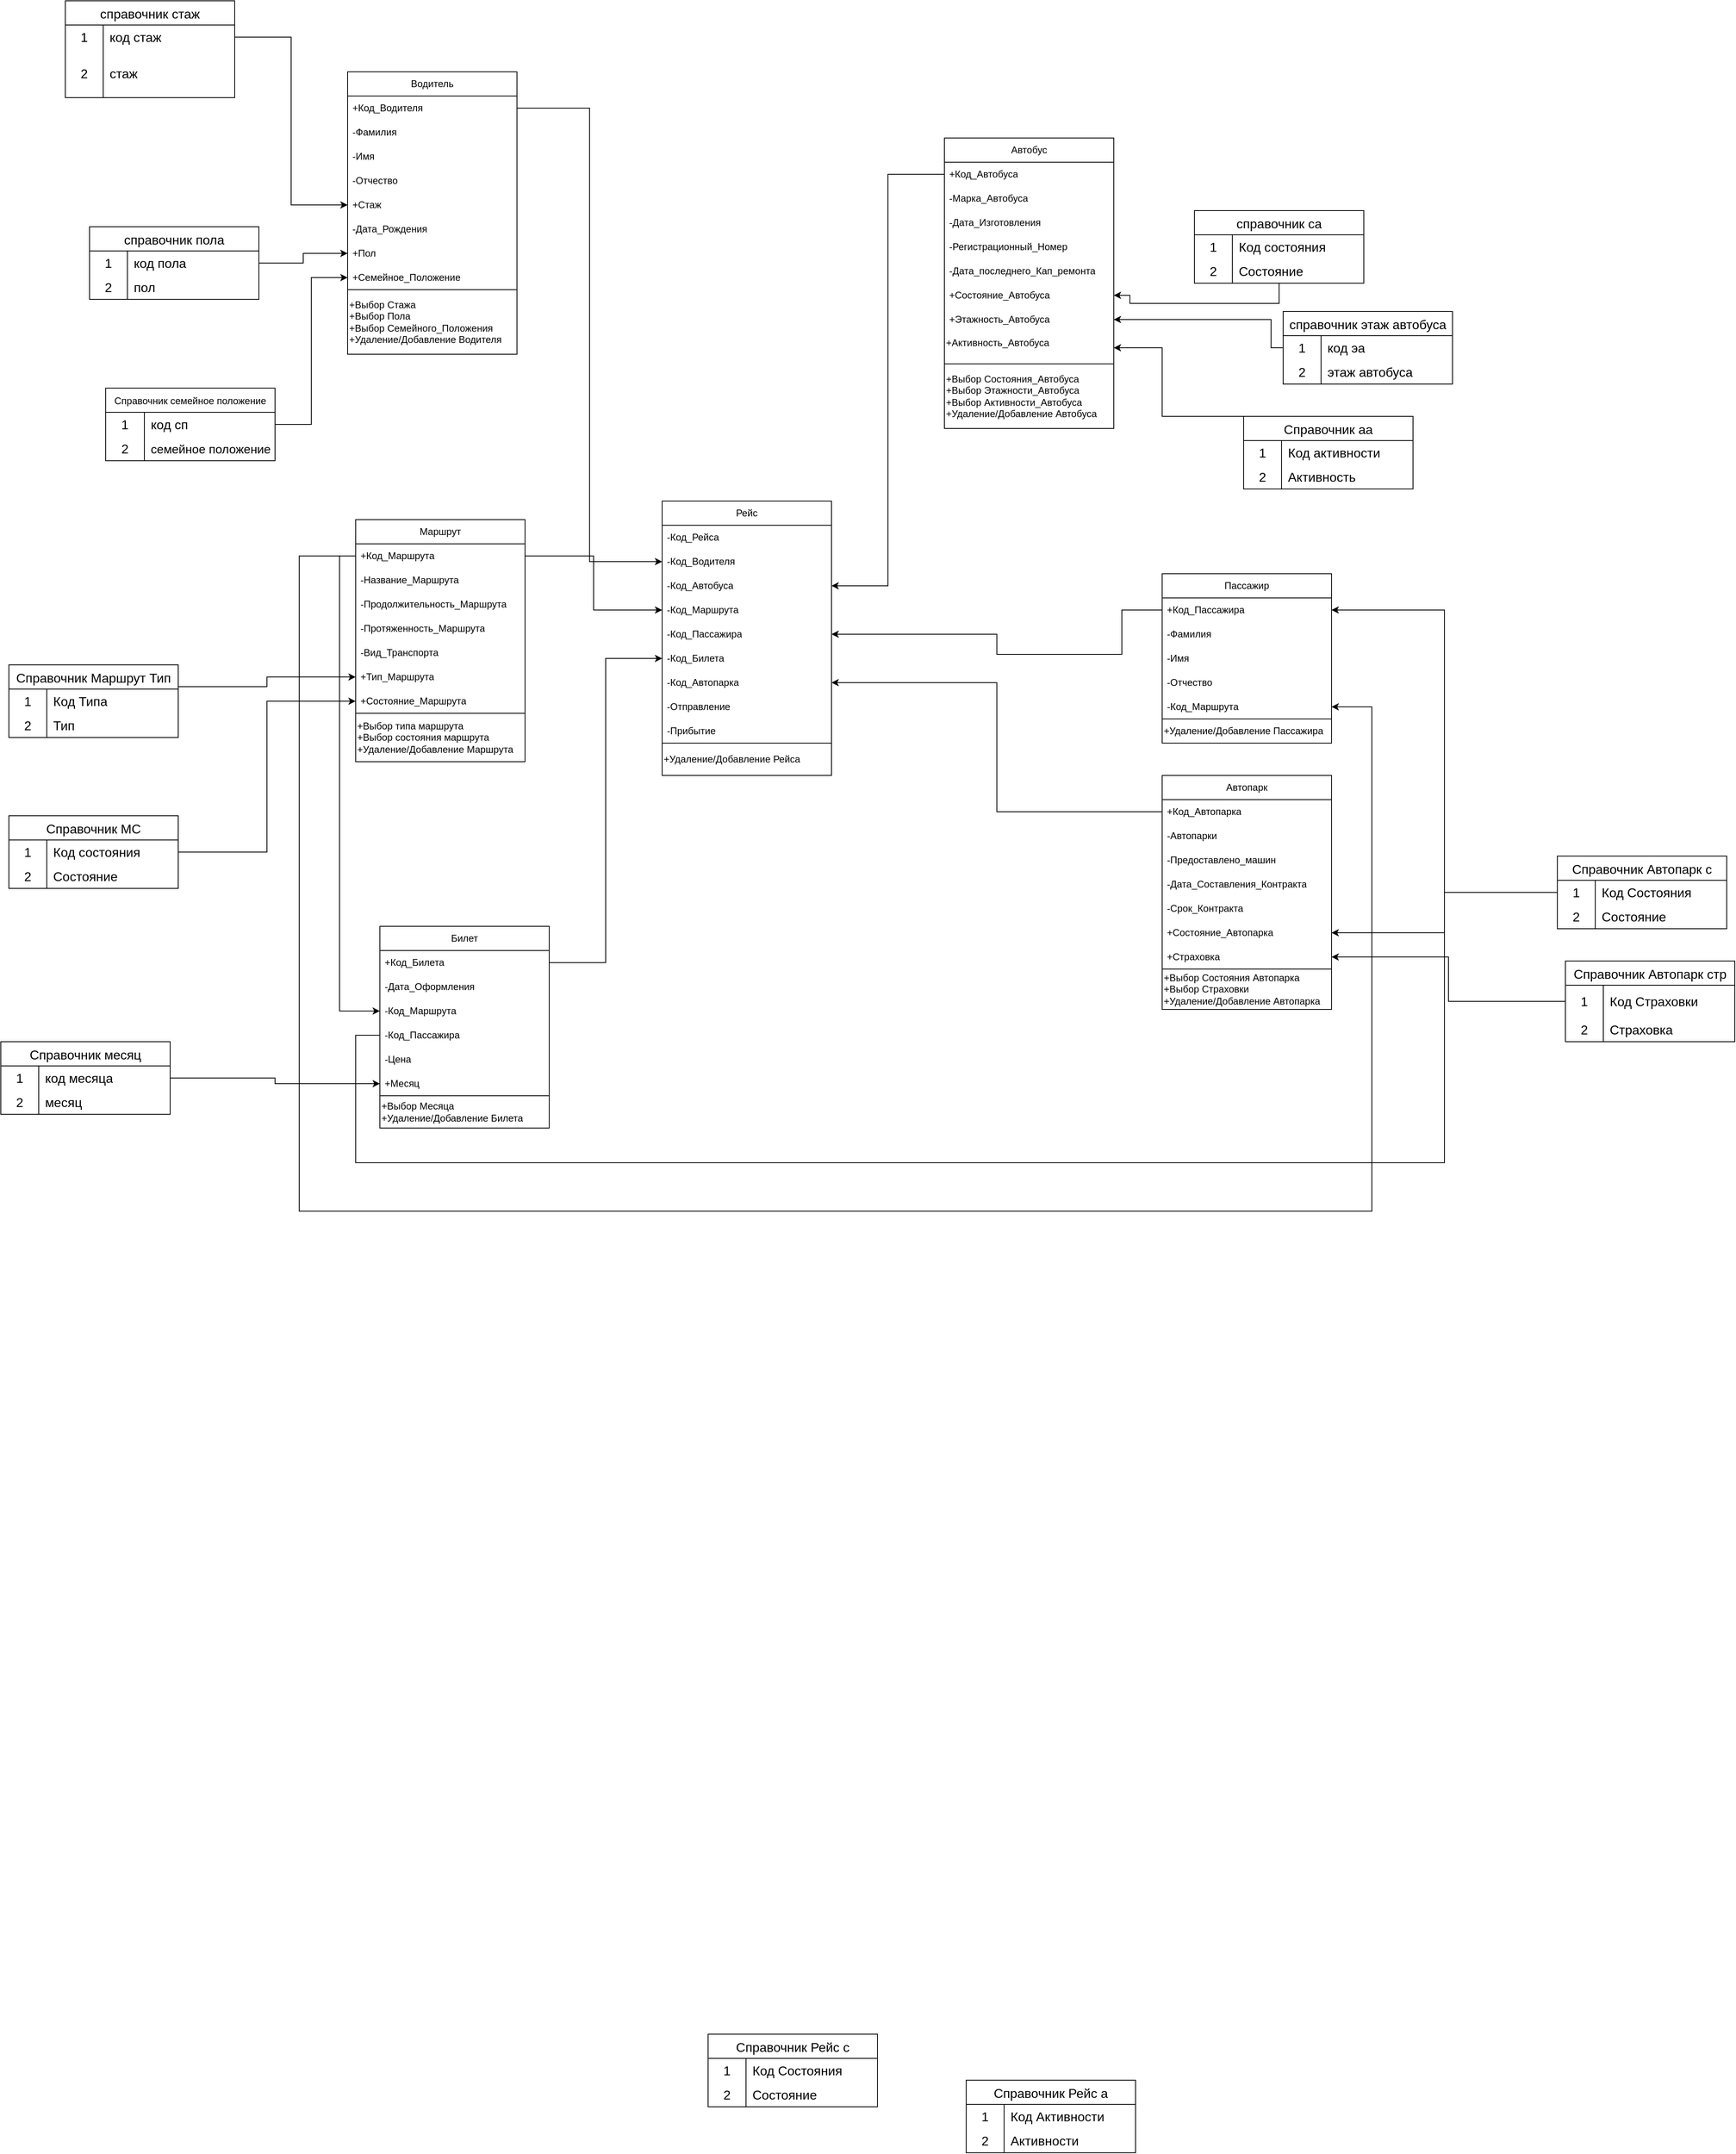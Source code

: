 <mxfile version="21.1.4" type="github">
  <diagram id="C5RBs43oDa-KdzZeNtuy" name="Page-1">
    <mxGraphModel dx="2876" dy="2295" grid="1" gridSize="10" guides="1" tooltips="1" connect="1" arrows="1" fold="1" page="1" pageScale="1" pageWidth="827" pageHeight="1169" math="0" shadow="0">
      <root>
        <mxCell id="WIyWlLk6GJQsqaUBKTNV-0" />
        <mxCell id="WIyWlLk6GJQsqaUBKTNV-1" parent="WIyWlLk6GJQsqaUBKTNV-0" />
        <mxCell id="1U3NoZP2p2XrQ27DUTiQ-24" value="Маршрут" style="swimlane;fontStyle=0;childLayout=stackLayout;horizontal=1;startSize=30;horizontalStack=0;resizeParent=1;resizeParentMax=0;resizeLast=0;collapsible=1;marginBottom=0;whiteSpace=wrap;html=1;" parent="WIyWlLk6GJQsqaUBKTNV-1" vertex="1">
          <mxGeometry x="-140" y="263" width="210" height="300" as="geometry" />
        </mxCell>
        <mxCell id="1U3NoZP2p2XrQ27DUTiQ-25" value="+Код_Маршрута" style="text;strokeColor=none;fillColor=none;align=left;verticalAlign=middle;spacingLeft=4;spacingRight=4;overflow=hidden;points=[[0,0.5],[1,0.5]];portConstraint=eastwest;rotatable=0;whiteSpace=wrap;html=1;" parent="1U3NoZP2p2XrQ27DUTiQ-24" vertex="1">
          <mxGeometry y="30" width="210" height="30" as="geometry" />
        </mxCell>
        <mxCell id="1U3NoZP2p2XrQ27DUTiQ-26" value="-Название_Маршрута" style="text;strokeColor=none;fillColor=none;align=left;verticalAlign=middle;spacingLeft=4;spacingRight=4;overflow=hidden;points=[[0,0.5],[1,0.5]];portConstraint=eastwest;rotatable=0;whiteSpace=wrap;html=1;" parent="1U3NoZP2p2XrQ27DUTiQ-24" vertex="1">
          <mxGeometry y="60" width="210" height="30" as="geometry" />
        </mxCell>
        <mxCell id="1U3NoZP2p2XrQ27DUTiQ-27" value="-Продолжительность_Маршрута" style="text;strokeColor=none;fillColor=none;align=left;verticalAlign=middle;spacingLeft=4;spacingRight=4;overflow=hidden;points=[[0,0.5],[1,0.5]];portConstraint=eastwest;rotatable=0;whiteSpace=wrap;html=1;" parent="1U3NoZP2p2XrQ27DUTiQ-24" vertex="1">
          <mxGeometry y="90" width="210" height="30" as="geometry" />
        </mxCell>
        <mxCell id="1U3NoZP2p2XrQ27DUTiQ-32" value="-Протяженность_Маршрута" style="text;strokeColor=none;fillColor=none;align=left;verticalAlign=middle;spacingLeft=4;spacingRight=4;overflow=hidden;points=[[0,0.5],[1,0.5]];portConstraint=eastwest;rotatable=0;whiteSpace=wrap;html=1;" parent="1U3NoZP2p2XrQ27DUTiQ-24" vertex="1">
          <mxGeometry y="120" width="210" height="30" as="geometry" />
        </mxCell>
        <mxCell id="1U3NoZP2p2XrQ27DUTiQ-34" value="-Вид_Транспорта" style="text;strokeColor=none;fillColor=none;align=left;verticalAlign=middle;spacingLeft=4;spacingRight=4;overflow=hidden;points=[[0,0.5],[1,0.5]];portConstraint=eastwest;rotatable=0;whiteSpace=wrap;html=1;" parent="1U3NoZP2p2XrQ27DUTiQ-24" vertex="1">
          <mxGeometry y="150" width="210" height="30" as="geometry" />
        </mxCell>
        <mxCell id="1U3NoZP2p2XrQ27DUTiQ-33" value="+Тип_Маршрута" style="text;strokeColor=none;fillColor=none;align=left;verticalAlign=middle;spacingLeft=4;spacingRight=4;overflow=hidden;points=[[0,0.5],[1,0.5]];portConstraint=eastwest;rotatable=0;whiteSpace=wrap;html=1;" parent="1U3NoZP2p2XrQ27DUTiQ-24" vertex="1">
          <mxGeometry y="180" width="210" height="30" as="geometry" />
        </mxCell>
        <mxCell id="1U3NoZP2p2XrQ27DUTiQ-35" value="+Состояние_Маршрута" style="text;strokeColor=none;fillColor=none;align=left;verticalAlign=middle;spacingLeft=4;spacingRight=4;overflow=hidden;points=[[0,0.5],[1,0.5]];portConstraint=eastwest;rotatable=0;whiteSpace=wrap;html=1;" parent="1U3NoZP2p2XrQ27DUTiQ-24" vertex="1">
          <mxGeometry y="210" width="210" height="30" as="geometry" />
        </mxCell>
        <mxCell id="1U3NoZP2p2XrQ27DUTiQ-36" value="+Выбор типа маршрута&lt;br&gt;+Выбор состояния маршрута&lt;br&gt;+Удаление/Добавление Маршрута" style="rounded=0;whiteSpace=wrap;html=1;align=left;" parent="1U3NoZP2p2XrQ27DUTiQ-24" vertex="1">
          <mxGeometry y="240" width="210" height="60" as="geometry" />
        </mxCell>
        <mxCell id="1U3NoZP2p2XrQ27DUTiQ-37" value="Пассажир" style="swimlane;fontStyle=0;childLayout=stackLayout;horizontal=1;startSize=30;horizontalStack=0;resizeParent=1;resizeParentMax=0;resizeLast=0;collapsible=1;marginBottom=0;whiteSpace=wrap;html=1;" parent="WIyWlLk6GJQsqaUBKTNV-1" vertex="1">
          <mxGeometry x="860" y="330" width="210" height="180" as="geometry" />
        </mxCell>
        <mxCell id="1U3NoZP2p2XrQ27DUTiQ-38" value="+Код_Пассажира" style="text;strokeColor=none;fillColor=none;align=left;verticalAlign=middle;spacingLeft=4;spacingRight=4;overflow=hidden;points=[[0,0.5],[1,0.5]];portConstraint=eastwest;rotatable=0;whiteSpace=wrap;html=1;" parent="1U3NoZP2p2XrQ27DUTiQ-37" vertex="1">
          <mxGeometry y="30" width="210" height="30" as="geometry" />
        </mxCell>
        <mxCell id="1U3NoZP2p2XrQ27DUTiQ-39" value="-Фамилия" style="text;strokeColor=none;fillColor=none;align=left;verticalAlign=middle;spacingLeft=4;spacingRight=4;overflow=hidden;points=[[0,0.5],[1,0.5]];portConstraint=eastwest;rotatable=0;whiteSpace=wrap;html=1;" parent="1U3NoZP2p2XrQ27DUTiQ-37" vertex="1">
          <mxGeometry y="60" width="210" height="30" as="geometry" />
        </mxCell>
        <mxCell id="1U3NoZP2p2XrQ27DUTiQ-40" value="-Имя" style="text;strokeColor=none;fillColor=none;align=left;verticalAlign=middle;spacingLeft=4;spacingRight=4;overflow=hidden;points=[[0,0.5],[1,0.5]];portConstraint=eastwest;rotatable=0;whiteSpace=wrap;html=1;" parent="1U3NoZP2p2XrQ27DUTiQ-37" vertex="1">
          <mxGeometry y="90" width="210" height="30" as="geometry" />
        </mxCell>
        <mxCell id="1U3NoZP2p2XrQ27DUTiQ-41" value="-Отчество" style="text;strokeColor=none;fillColor=none;align=left;verticalAlign=middle;spacingLeft=4;spacingRight=4;overflow=hidden;points=[[0,0.5],[1,0.5]];portConstraint=eastwest;rotatable=0;whiteSpace=wrap;html=1;" parent="1U3NoZP2p2XrQ27DUTiQ-37" vertex="1">
          <mxGeometry y="120" width="210" height="30" as="geometry" />
        </mxCell>
        <mxCell id="1U3NoZP2p2XrQ27DUTiQ-42" value="-Код_Маршрута" style="text;strokeColor=none;fillColor=none;align=left;verticalAlign=middle;spacingLeft=4;spacingRight=4;overflow=hidden;points=[[0,0.5],[1,0.5]];portConstraint=eastwest;rotatable=0;whiteSpace=wrap;html=1;" parent="1U3NoZP2p2XrQ27DUTiQ-37" vertex="1">
          <mxGeometry y="150" width="210" height="30" as="geometry" />
        </mxCell>
        <mxCell id="1U3NoZP2p2XrQ27DUTiQ-46" value="Автопарк" style="swimlane;fontStyle=0;childLayout=stackLayout;horizontal=1;startSize=30;horizontalStack=0;resizeParent=1;resizeParentMax=0;resizeLast=0;collapsible=1;marginBottom=0;whiteSpace=wrap;html=1;" parent="WIyWlLk6GJQsqaUBKTNV-1" vertex="1">
          <mxGeometry x="860" y="580" width="210" height="290" as="geometry" />
        </mxCell>
        <mxCell id="1U3NoZP2p2XrQ27DUTiQ-47" value="+Код_Автопарка" style="text;strokeColor=none;fillColor=none;align=left;verticalAlign=middle;spacingLeft=4;spacingRight=4;overflow=hidden;points=[[0,0.5],[1,0.5]];portConstraint=eastwest;rotatable=0;whiteSpace=wrap;html=1;" parent="1U3NoZP2p2XrQ27DUTiQ-46" vertex="1">
          <mxGeometry y="30" width="210" height="30" as="geometry" />
        </mxCell>
        <mxCell id="1U3NoZP2p2XrQ27DUTiQ-48" value="-Автопарки" style="text;strokeColor=none;fillColor=none;align=left;verticalAlign=middle;spacingLeft=4;spacingRight=4;overflow=hidden;points=[[0,0.5],[1,0.5]];portConstraint=eastwest;rotatable=0;whiteSpace=wrap;html=1;" parent="1U3NoZP2p2XrQ27DUTiQ-46" vertex="1">
          <mxGeometry y="60" width="210" height="30" as="geometry" />
        </mxCell>
        <mxCell id="1U3NoZP2p2XrQ27DUTiQ-49" value="-Предоставлено_машин" style="text;strokeColor=none;fillColor=none;align=left;verticalAlign=middle;spacingLeft=4;spacingRight=4;overflow=hidden;points=[[0,0.5],[1,0.5]];portConstraint=eastwest;rotatable=0;whiteSpace=wrap;html=1;" parent="1U3NoZP2p2XrQ27DUTiQ-46" vertex="1">
          <mxGeometry y="90" width="210" height="30" as="geometry" />
        </mxCell>
        <mxCell id="1U3NoZP2p2XrQ27DUTiQ-50" value="-Дата_Составления_Контракта" style="text;strokeColor=none;fillColor=none;align=left;verticalAlign=middle;spacingLeft=4;spacingRight=4;overflow=hidden;points=[[0,0.5],[1,0.5]];portConstraint=eastwest;rotatable=0;whiteSpace=wrap;html=1;" parent="1U3NoZP2p2XrQ27DUTiQ-46" vertex="1">
          <mxGeometry y="120" width="210" height="30" as="geometry" />
        </mxCell>
        <mxCell id="1U3NoZP2p2XrQ27DUTiQ-51" value="-Срок_Контракта" style="text;strokeColor=none;fillColor=none;align=left;verticalAlign=middle;spacingLeft=4;spacingRight=4;overflow=hidden;points=[[0,0.5],[1,0.5]];portConstraint=eastwest;rotatable=0;whiteSpace=wrap;html=1;" parent="1U3NoZP2p2XrQ27DUTiQ-46" vertex="1">
          <mxGeometry y="150" width="210" height="30" as="geometry" />
        </mxCell>
        <mxCell id="1U3NoZP2p2XrQ27DUTiQ-52" value="+Состояние_Автопарка" style="text;strokeColor=none;fillColor=none;align=left;verticalAlign=middle;spacingLeft=4;spacingRight=4;overflow=hidden;points=[[0,0.5],[1,0.5]];portConstraint=eastwest;rotatable=0;whiteSpace=wrap;html=1;" parent="1U3NoZP2p2XrQ27DUTiQ-46" vertex="1">
          <mxGeometry y="180" width="210" height="30" as="geometry" />
        </mxCell>
        <mxCell id="1U3NoZP2p2XrQ27DUTiQ-53" value="+Страховка" style="text;strokeColor=none;fillColor=none;align=left;verticalAlign=middle;spacingLeft=4;spacingRight=4;overflow=hidden;points=[[0,0.5],[1,0.5]];portConstraint=eastwest;rotatable=0;whiteSpace=wrap;html=1;" parent="1U3NoZP2p2XrQ27DUTiQ-46" vertex="1">
          <mxGeometry y="210" width="210" height="30" as="geometry" />
        </mxCell>
        <mxCell id="1U3NoZP2p2XrQ27DUTiQ-54" value="+Выбор Состояния Автопарка&lt;br&gt;+Выбор Страховки&lt;br&gt;+Удаление/Добавление Автопарка" style="rounded=0;whiteSpace=wrap;html=1;align=left;" parent="1U3NoZP2p2XrQ27DUTiQ-46" vertex="1">
          <mxGeometry y="240" width="210" height="50" as="geometry" />
        </mxCell>
        <mxCell id="1U3NoZP2p2XrQ27DUTiQ-55" value="Билет" style="swimlane;fontStyle=0;childLayout=stackLayout;horizontal=1;startSize=30;horizontalStack=0;resizeParent=1;resizeParentMax=0;resizeLast=0;collapsible=1;marginBottom=0;whiteSpace=wrap;html=1;" parent="WIyWlLk6GJQsqaUBKTNV-1" vertex="1">
          <mxGeometry x="-110" y="767" width="210" height="250" as="geometry" />
        </mxCell>
        <mxCell id="1U3NoZP2p2XrQ27DUTiQ-56" value="+Код_Билета" style="text;strokeColor=none;fillColor=none;align=left;verticalAlign=middle;spacingLeft=4;spacingRight=4;overflow=hidden;points=[[0,0.5],[1,0.5]];portConstraint=eastwest;rotatable=0;whiteSpace=wrap;html=1;" parent="1U3NoZP2p2XrQ27DUTiQ-55" vertex="1">
          <mxGeometry y="30" width="210" height="30" as="geometry" />
        </mxCell>
        <mxCell id="1U3NoZP2p2XrQ27DUTiQ-57" value="-Дата_Оформления" style="text;strokeColor=none;fillColor=none;align=left;verticalAlign=middle;spacingLeft=4;spacingRight=4;overflow=hidden;points=[[0,0.5],[1,0.5]];portConstraint=eastwest;rotatable=0;whiteSpace=wrap;html=1;" parent="1U3NoZP2p2XrQ27DUTiQ-55" vertex="1">
          <mxGeometry y="60" width="210" height="30" as="geometry" />
        </mxCell>
        <mxCell id="1U3NoZP2p2XrQ27DUTiQ-58" value="-Код_Маршрута" style="text;strokeColor=none;fillColor=none;align=left;verticalAlign=middle;spacingLeft=4;spacingRight=4;overflow=hidden;points=[[0,0.5],[1,0.5]];portConstraint=eastwest;rotatable=0;whiteSpace=wrap;html=1;" parent="1U3NoZP2p2XrQ27DUTiQ-55" vertex="1">
          <mxGeometry y="90" width="210" height="30" as="geometry" />
        </mxCell>
        <mxCell id="1U3NoZP2p2XrQ27DUTiQ-59" value="-Код_Пассажира" style="text;strokeColor=none;fillColor=none;align=left;verticalAlign=middle;spacingLeft=4;spacingRight=4;overflow=hidden;points=[[0,0.5],[1,0.5]];portConstraint=eastwest;rotatable=0;whiteSpace=wrap;html=1;" parent="1U3NoZP2p2XrQ27DUTiQ-55" vertex="1">
          <mxGeometry y="120" width="210" height="30" as="geometry" />
        </mxCell>
        <mxCell id="1U3NoZP2p2XrQ27DUTiQ-60" value="-Цена" style="text;strokeColor=none;fillColor=none;align=left;verticalAlign=middle;spacingLeft=4;spacingRight=4;overflow=hidden;points=[[0,0.5],[1,0.5]];portConstraint=eastwest;rotatable=0;whiteSpace=wrap;html=1;" parent="1U3NoZP2p2XrQ27DUTiQ-55" vertex="1">
          <mxGeometry y="150" width="210" height="30" as="geometry" />
        </mxCell>
        <mxCell id="1U3NoZP2p2XrQ27DUTiQ-61" value="+Месяц" style="text;strokeColor=none;fillColor=none;align=left;verticalAlign=middle;spacingLeft=4;spacingRight=4;overflow=hidden;points=[[0,0.5],[1,0.5]];portConstraint=eastwest;rotatable=0;whiteSpace=wrap;html=1;" parent="1U3NoZP2p2XrQ27DUTiQ-55" vertex="1">
          <mxGeometry y="180" width="210" height="30" as="geometry" />
        </mxCell>
        <mxCell id="1U3NoZP2p2XrQ27DUTiQ-63" value="+Выбор Месяца&lt;br&gt;+Удаление/Добавление Билета" style="rounded=0;whiteSpace=wrap;html=1;align=left;" parent="1U3NoZP2p2XrQ27DUTiQ-55" vertex="1">
          <mxGeometry y="210" width="210" height="40" as="geometry" />
        </mxCell>
        <mxCell id="1U3NoZP2p2XrQ27DUTiQ-64" value="Автобус" style="swimlane;fontStyle=0;childLayout=stackLayout;horizontal=1;startSize=30;horizontalStack=0;resizeParent=1;resizeParentMax=0;resizeLast=0;collapsible=1;marginBottom=0;whiteSpace=wrap;html=1;" parent="WIyWlLk6GJQsqaUBKTNV-1" vertex="1">
          <mxGeometry x="590" y="-210" width="210" height="360" as="geometry" />
        </mxCell>
        <mxCell id="1U3NoZP2p2XrQ27DUTiQ-65" value="+Код_Автобуса" style="text;strokeColor=none;fillColor=none;align=left;verticalAlign=middle;spacingLeft=4;spacingRight=4;overflow=hidden;points=[[0,0.5],[1,0.5]];portConstraint=eastwest;rotatable=0;whiteSpace=wrap;html=1;" parent="1U3NoZP2p2XrQ27DUTiQ-64" vertex="1">
          <mxGeometry y="30" width="210" height="30" as="geometry" />
        </mxCell>
        <mxCell id="1U3NoZP2p2XrQ27DUTiQ-66" value="-Марка_Автобуса" style="text;strokeColor=none;fillColor=none;align=left;verticalAlign=middle;spacingLeft=4;spacingRight=4;overflow=hidden;points=[[0,0.5],[1,0.5]];portConstraint=eastwest;rotatable=0;whiteSpace=wrap;html=1;" parent="1U3NoZP2p2XrQ27DUTiQ-64" vertex="1">
          <mxGeometry y="60" width="210" height="30" as="geometry" />
        </mxCell>
        <mxCell id="1U3NoZP2p2XrQ27DUTiQ-67" value="-Дата_Изготовления" style="text;strokeColor=none;fillColor=none;align=left;verticalAlign=middle;spacingLeft=4;spacingRight=4;overflow=hidden;points=[[0,0.5],[1,0.5]];portConstraint=eastwest;rotatable=0;whiteSpace=wrap;html=1;" parent="1U3NoZP2p2XrQ27DUTiQ-64" vertex="1">
          <mxGeometry y="90" width="210" height="30" as="geometry" />
        </mxCell>
        <mxCell id="1U3NoZP2p2XrQ27DUTiQ-68" value="-Регистрационный_Номер" style="text;strokeColor=none;fillColor=none;align=left;verticalAlign=middle;spacingLeft=4;spacingRight=4;overflow=hidden;points=[[0,0.5],[1,0.5]];portConstraint=eastwest;rotatable=0;whiteSpace=wrap;html=1;" parent="1U3NoZP2p2XrQ27DUTiQ-64" vertex="1">
          <mxGeometry y="120" width="210" height="30" as="geometry" />
        </mxCell>
        <mxCell id="1U3NoZP2p2XrQ27DUTiQ-69" value="-Дата_последнего_Кап_ремонта" style="text;strokeColor=none;fillColor=none;align=left;verticalAlign=middle;spacingLeft=4;spacingRight=4;overflow=hidden;points=[[0,0.5],[1,0.5]];portConstraint=eastwest;rotatable=0;whiteSpace=wrap;html=1;" parent="1U3NoZP2p2XrQ27DUTiQ-64" vertex="1">
          <mxGeometry y="150" width="210" height="30" as="geometry" />
        </mxCell>
        <mxCell id="1U3NoZP2p2XrQ27DUTiQ-70" value="+Состояние_Автобуса" style="text;strokeColor=none;fillColor=none;align=left;verticalAlign=middle;spacingLeft=4;spacingRight=4;overflow=hidden;points=[[0,0.5],[1,0.5]];portConstraint=eastwest;rotatable=0;whiteSpace=wrap;html=1;" parent="1U3NoZP2p2XrQ27DUTiQ-64" vertex="1">
          <mxGeometry y="180" width="210" height="30" as="geometry" />
        </mxCell>
        <mxCell id="1U3NoZP2p2XrQ27DUTiQ-71" value="+Этажность_Автобуса" style="text;strokeColor=none;fillColor=none;align=left;verticalAlign=middle;spacingLeft=4;spacingRight=4;overflow=hidden;points=[[0,0.5],[1,0.5]];portConstraint=eastwest;rotatable=0;whiteSpace=wrap;html=1;" parent="1U3NoZP2p2XrQ27DUTiQ-64" vertex="1">
          <mxGeometry y="210" width="210" height="30" as="geometry" />
        </mxCell>
        <mxCell id="1U3NoZP2p2XrQ27DUTiQ-74" value="+Активность_Автобуса" style="text;whiteSpace=wrap;html=1;" parent="1U3NoZP2p2XrQ27DUTiQ-64" vertex="1">
          <mxGeometry y="240" width="210" height="40" as="geometry" />
        </mxCell>
        <mxCell id="1U3NoZP2p2XrQ27DUTiQ-72" value="+Выбор Состояния_Автобуса&lt;br&gt;+Выбор Этажности_Автобуса&lt;br&gt;+Выбор Активности_Автобуса&lt;br&gt;+Удаление/Добавление Автобуса" style="rounded=0;whiteSpace=wrap;html=1;align=left;" parent="1U3NoZP2p2XrQ27DUTiQ-64" vertex="1">
          <mxGeometry y="280" width="210" height="80" as="geometry" />
        </mxCell>
        <mxCell id="1U3NoZP2p2XrQ27DUTiQ-76" value="Водитель" style="swimlane;fontStyle=0;childLayout=stackLayout;horizontal=1;startSize=30;horizontalStack=0;resizeParent=1;resizeParentMax=0;resizeLast=0;collapsible=1;marginBottom=0;whiteSpace=wrap;html=1;" parent="WIyWlLk6GJQsqaUBKTNV-1" vertex="1">
          <mxGeometry x="-150" y="-292" width="210" height="350" as="geometry" />
        </mxCell>
        <mxCell id="1U3NoZP2p2XrQ27DUTiQ-77" value="+Код_Водителя" style="text;strokeColor=none;fillColor=none;align=left;verticalAlign=middle;spacingLeft=4;spacingRight=4;overflow=hidden;points=[[0,0.5],[1,0.5]];portConstraint=eastwest;rotatable=0;whiteSpace=wrap;html=1;" parent="1U3NoZP2p2XrQ27DUTiQ-76" vertex="1">
          <mxGeometry y="30" width="210" height="30" as="geometry" />
        </mxCell>
        <mxCell id="1U3NoZP2p2XrQ27DUTiQ-78" value="-Фамилия" style="text;strokeColor=none;fillColor=none;align=left;verticalAlign=middle;spacingLeft=4;spacingRight=4;overflow=hidden;points=[[0,0.5],[1,0.5]];portConstraint=eastwest;rotatable=0;whiteSpace=wrap;html=1;" parent="1U3NoZP2p2XrQ27DUTiQ-76" vertex="1">
          <mxGeometry y="60" width="210" height="30" as="geometry" />
        </mxCell>
        <mxCell id="1U3NoZP2p2XrQ27DUTiQ-79" value="-Имя" style="text;strokeColor=none;fillColor=none;align=left;verticalAlign=middle;spacingLeft=4;spacingRight=4;overflow=hidden;points=[[0,0.5],[1,0.5]];portConstraint=eastwest;rotatable=0;whiteSpace=wrap;html=1;" parent="1U3NoZP2p2XrQ27DUTiQ-76" vertex="1">
          <mxGeometry y="90" width="210" height="30" as="geometry" />
        </mxCell>
        <mxCell id="1U3NoZP2p2XrQ27DUTiQ-80" value="-Отчество" style="text;strokeColor=none;fillColor=none;align=left;verticalAlign=middle;spacingLeft=4;spacingRight=4;overflow=hidden;points=[[0,0.5],[1,0.5]];portConstraint=eastwest;rotatable=0;whiteSpace=wrap;html=1;" parent="1U3NoZP2p2XrQ27DUTiQ-76" vertex="1">
          <mxGeometry y="120" width="210" height="30" as="geometry" />
        </mxCell>
        <mxCell id="1U3NoZP2p2XrQ27DUTiQ-81" value="+Стаж" style="text;strokeColor=none;fillColor=none;align=left;verticalAlign=middle;spacingLeft=4;spacingRight=4;overflow=hidden;points=[[0,0.5],[1,0.5]];portConstraint=eastwest;rotatable=0;whiteSpace=wrap;html=1;" parent="1U3NoZP2p2XrQ27DUTiQ-76" vertex="1">
          <mxGeometry y="150" width="210" height="30" as="geometry" />
        </mxCell>
        <mxCell id="1U3NoZP2p2XrQ27DUTiQ-82" value="-Дата_Рождения" style="text;strokeColor=none;fillColor=none;align=left;verticalAlign=middle;spacingLeft=4;spacingRight=4;overflow=hidden;points=[[0,0.5],[1,0.5]];portConstraint=eastwest;rotatable=0;whiteSpace=wrap;html=1;" parent="1U3NoZP2p2XrQ27DUTiQ-76" vertex="1">
          <mxGeometry y="180" width="210" height="30" as="geometry" />
        </mxCell>
        <mxCell id="1U3NoZP2p2XrQ27DUTiQ-83" value="+Пол" style="text;strokeColor=none;fillColor=none;align=left;verticalAlign=middle;spacingLeft=4;spacingRight=4;overflow=hidden;points=[[0,0.5],[1,0.5]];portConstraint=eastwest;rotatable=0;whiteSpace=wrap;html=1;" parent="1U3NoZP2p2XrQ27DUTiQ-76" vertex="1">
          <mxGeometry y="210" width="210" height="30" as="geometry" />
        </mxCell>
        <mxCell id="1U3NoZP2p2XrQ27DUTiQ-84" value="+Семейное_Положение" style="text;strokeColor=none;fillColor=none;align=left;verticalAlign=middle;spacingLeft=4;spacingRight=4;overflow=hidden;points=[[0,0.5],[1,0.5]];portConstraint=eastwest;rotatable=0;whiteSpace=wrap;html=1;" parent="1U3NoZP2p2XrQ27DUTiQ-76" vertex="1">
          <mxGeometry y="240" width="210" height="30" as="geometry" />
        </mxCell>
        <mxCell id="1U3NoZP2p2XrQ27DUTiQ-85" value="+Выбор Стажа&lt;br&gt;+Выбор Пола&lt;br&gt;+Выбор Семейного_Положения&lt;br&gt;+Удаление/Добавление Водителя" style="rounded=0;whiteSpace=wrap;html=1;align=left;" parent="1U3NoZP2p2XrQ27DUTiQ-76" vertex="1">
          <mxGeometry y="270" width="210" height="80" as="geometry" />
        </mxCell>
        <mxCell id="1U3NoZP2p2XrQ27DUTiQ-86" value="Рейс" style="swimlane;fontStyle=0;childLayout=stackLayout;horizontal=1;startSize=30;horizontalStack=0;resizeParent=1;resizeParentMax=0;resizeLast=0;collapsible=1;marginBottom=0;whiteSpace=wrap;html=1;" parent="WIyWlLk6GJQsqaUBKTNV-1" vertex="1">
          <mxGeometry x="240" y="240" width="210" height="300" as="geometry" />
        </mxCell>
        <mxCell id="1U3NoZP2p2XrQ27DUTiQ-87" value="-Код_Рейса" style="text;strokeColor=none;fillColor=none;align=left;verticalAlign=middle;spacingLeft=4;spacingRight=4;overflow=hidden;points=[[0,0.5],[1,0.5]];portConstraint=eastwest;rotatable=0;whiteSpace=wrap;html=1;" parent="1U3NoZP2p2XrQ27DUTiQ-86" vertex="1">
          <mxGeometry y="30" width="210" height="30" as="geometry" />
        </mxCell>
        <mxCell id="1U3NoZP2p2XrQ27DUTiQ-88" value="-Код_Водителя" style="text;strokeColor=none;fillColor=none;align=left;verticalAlign=middle;spacingLeft=4;spacingRight=4;overflow=hidden;points=[[0,0.5],[1,0.5]];portConstraint=eastwest;rotatable=0;whiteSpace=wrap;html=1;" parent="1U3NoZP2p2XrQ27DUTiQ-86" vertex="1">
          <mxGeometry y="60" width="210" height="30" as="geometry" />
        </mxCell>
        <mxCell id="1U3NoZP2p2XrQ27DUTiQ-89" value="-Код_Автобуса" style="text;strokeColor=none;fillColor=none;align=left;verticalAlign=middle;spacingLeft=4;spacingRight=4;overflow=hidden;points=[[0,0.5],[1,0.5]];portConstraint=eastwest;rotatable=0;whiteSpace=wrap;html=1;" parent="1U3NoZP2p2XrQ27DUTiQ-86" vertex="1">
          <mxGeometry y="90" width="210" height="30" as="geometry" />
        </mxCell>
        <mxCell id="1U3NoZP2p2XrQ27DUTiQ-90" value="-Код_Маршрута" style="text;strokeColor=none;fillColor=none;align=left;verticalAlign=middle;spacingLeft=4;spacingRight=4;overflow=hidden;points=[[0,0.5],[1,0.5]];portConstraint=eastwest;rotatable=0;whiteSpace=wrap;html=1;" parent="1U3NoZP2p2XrQ27DUTiQ-86" vertex="1">
          <mxGeometry y="120" width="210" height="30" as="geometry" />
        </mxCell>
        <mxCell id="1U3NoZP2p2XrQ27DUTiQ-91" value="-Код_Пассажира" style="text;strokeColor=none;fillColor=none;align=left;verticalAlign=middle;spacingLeft=4;spacingRight=4;overflow=hidden;points=[[0,0.5],[1,0.5]];portConstraint=eastwest;rotatable=0;whiteSpace=wrap;html=1;" parent="1U3NoZP2p2XrQ27DUTiQ-86" vertex="1">
          <mxGeometry y="150" width="210" height="30" as="geometry" />
        </mxCell>
        <mxCell id="1U3NoZP2p2XrQ27DUTiQ-96" value="-Код_Билета" style="text;strokeColor=none;fillColor=none;align=left;verticalAlign=middle;spacingLeft=4;spacingRight=4;overflow=hidden;points=[[0,0.5],[1,0.5]];portConstraint=eastwest;rotatable=0;whiteSpace=wrap;html=1;" parent="1U3NoZP2p2XrQ27DUTiQ-86" vertex="1">
          <mxGeometry y="180" width="210" height="30" as="geometry" />
        </mxCell>
        <mxCell id="1U3NoZP2p2XrQ27DUTiQ-97" value="-Код_Автопарка" style="text;strokeColor=none;fillColor=none;align=left;verticalAlign=middle;spacingLeft=4;spacingRight=4;overflow=hidden;points=[[0,0.5],[1,0.5]];portConstraint=eastwest;rotatable=0;whiteSpace=wrap;html=1;" parent="1U3NoZP2p2XrQ27DUTiQ-86" vertex="1">
          <mxGeometry y="210" width="210" height="30" as="geometry" />
        </mxCell>
        <mxCell id="1U3NoZP2p2XrQ27DUTiQ-98" value="-Отправление" style="text;strokeColor=none;fillColor=none;align=left;verticalAlign=middle;spacingLeft=4;spacingRight=4;overflow=hidden;points=[[0,0.5],[1,0.5]];portConstraint=eastwest;rotatable=0;whiteSpace=wrap;html=1;" parent="1U3NoZP2p2XrQ27DUTiQ-86" vertex="1">
          <mxGeometry y="240" width="210" height="30" as="geometry" />
        </mxCell>
        <mxCell id="1U3NoZP2p2XrQ27DUTiQ-99" value="-Прибытие" style="text;strokeColor=none;fillColor=none;align=left;verticalAlign=middle;spacingLeft=4;spacingRight=4;overflow=hidden;points=[[0,0.5],[1,0.5]];portConstraint=eastwest;rotatable=0;whiteSpace=wrap;html=1;" parent="1U3NoZP2p2XrQ27DUTiQ-86" vertex="1">
          <mxGeometry y="270" width="210" height="30" as="geometry" />
        </mxCell>
        <mxCell id="ZH2lWxBBX7NL9M_eEVf8-8" style="edgeStyle=orthogonalEdgeStyle;rounded=0;orthogonalLoop=1;jettySize=auto;html=1;entryX=0;entryY=0.5;entryDx=0;entryDy=0;exitX=1;exitY=0.5;exitDx=0;exitDy=0;" parent="WIyWlLk6GJQsqaUBKTNV-1" source="1U3NoZP2p2XrQ27DUTiQ-77" target="1U3NoZP2p2XrQ27DUTiQ-88" edge="1">
          <mxGeometry relative="1" as="geometry">
            <mxPoint x="130" y="80" as="sourcePoint" />
          </mxGeometry>
        </mxCell>
        <mxCell id="ZH2lWxBBX7NL9M_eEVf8-9" style="edgeStyle=orthogonalEdgeStyle;rounded=0;orthogonalLoop=1;jettySize=auto;html=1;exitX=0;exitY=0.5;exitDx=0;exitDy=0;entryX=1;entryY=0.5;entryDx=0;entryDy=0;" parent="WIyWlLk6GJQsqaUBKTNV-1" source="1U3NoZP2p2XrQ27DUTiQ-65" target="1U3NoZP2p2XrQ27DUTiQ-89" edge="1">
          <mxGeometry relative="1" as="geometry">
            <mxPoint x="540" y="150" as="targetPoint" />
          </mxGeometry>
        </mxCell>
        <mxCell id="ZH2lWxBBX7NL9M_eEVf8-10" style="edgeStyle=orthogonalEdgeStyle;rounded=0;orthogonalLoop=1;jettySize=auto;html=1;entryX=0;entryY=0.5;entryDx=0;entryDy=0;exitX=1;exitY=0.5;exitDx=0;exitDy=0;" parent="WIyWlLk6GJQsqaUBKTNV-1" source="1U3NoZP2p2XrQ27DUTiQ-25" target="1U3NoZP2p2XrQ27DUTiQ-90" edge="1">
          <mxGeometry relative="1" as="geometry">
            <mxPoint y="440" as="sourcePoint" />
          </mxGeometry>
        </mxCell>
        <mxCell id="ZH2lWxBBX7NL9M_eEVf8-13" style="edgeStyle=orthogonalEdgeStyle;rounded=0;orthogonalLoop=1;jettySize=auto;html=1;exitX=0;exitY=0.5;exitDx=0;exitDy=0;entryX=1;entryY=0.5;entryDx=0;entryDy=0;" parent="WIyWlLk6GJQsqaUBKTNV-1" source="1U3NoZP2p2XrQ27DUTiQ-47" target="1U3NoZP2p2XrQ27DUTiQ-97" edge="1">
          <mxGeometry relative="1" as="geometry">
            <mxPoint x="720" y="690" as="targetPoint" />
          </mxGeometry>
        </mxCell>
        <mxCell id="ZH2lWxBBX7NL9M_eEVf8-14" style="edgeStyle=orthogonalEdgeStyle;rounded=0;orthogonalLoop=1;jettySize=auto;html=1;exitX=1;exitY=0.5;exitDx=0;exitDy=0;entryX=0;entryY=0.5;entryDx=0;entryDy=0;" parent="WIyWlLk6GJQsqaUBKTNV-1" source="1U3NoZP2p2XrQ27DUTiQ-56" target="1U3NoZP2p2XrQ27DUTiQ-96" edge="1">
          <mxGeometry relative="1" as="geometry">
            <mxPoint x="160" y="680" as="targetPoint" />
          </mxGeometry>
        </mxCell>
        <mxCell id="ZH2lWxBBX7NL9M_eEVf8-15" style="edgeStyle=orthogonalEdgeStyle;rounded=0;orthogonalLoop=1;jettySize=auto;html=1;exitX=0;exitY=0.5;exitDx=0;exitDy=0;entryX=1;entryY=0.5;entryDx=0;entryDy=0;" parent="WIyWlLk6GJQsqaUBKTNV-1" source="1U3NoZP2p2XrQ27DUTiQ-38" target="1U3NoZP2p2XrQ27DUTiQ-91" edge="1">
          <mxGeometry relative="1" as="geometry">
            <mxPoint x="720" y="490" as="targetPoint" />
            <Array as="points">
              <mxPoint x="810" y="375" />
              <mxPoint x="810" y="430" />
              <mxPoint x="655" y="430" />
              <mxPoint x="655" y="405" />
            </Array>
          </mxGeometry>
        </mxCell>
        <mxCell id="ZH2lWxBBX7NL9M_eEVf8-16" style="edgeStyle=orthogonalEdgeStyle;rounded=0;orthogonalLoop=1;jettySize=auto;html=1;entryX=0;entryY=0.5;entryDx=0;entryDy=0;exitX=0;exitY=0.5;exitDx=0;exitDy=0;" parent="WIyWlLk6GJQsqaUBKTNV-1" source="1U3NoZP2p2XrQ27DUTiQ-25" target="1U3NoZP2p2XrQ27DUTiQ-58" edge="1">
          <mxGeometry relative="1" as="geometry">
            <mxPoint x="-200" y="860" as="sourcePoint" />
            <mxPoint x="-200" y="550" as="targetPoint" />
          </mxGeometry>
        </mxCell>
        <mxCell id="ZH2lWxBBX7NL9M_eEVf8-17" style="edgeStyle=orthogonalEdgeStyle;rounded=0;orthogonalLoop=1;jettySize=auto;html=1;entryX=1;entryY=0.5;entryDx=0;entryDy=0;exitX=0;exitY=0.5;exitDx=0;exitDy=0;" parent="WIyWlLk6GJQsqaUBKTNV-1" source="1U3NoZP2p2XrQ27DUTiQ-59" target="1U3NoZP2p2XrQ27DUTiQ-38" edge="1">
          <mxGeometry relative="1" as="geometry">
            <mxPoint x="1240" y="490" as="targetPoint" />
            <Array as="points">
              <mxPoint x="-140" y="902" />
              <mxPoint x="-140" y="1060" />
              <mxPoint x="1210" y="1060" />
              <mxPoint x="1210" y="375" />
            </Array>
          </mxGeometry>
        </mxCell>
        <mxCell id="ZH2lWxBBX7NL9M_eEVf8-21" style="edgeStyle=orthogonalEdgeStyle;rounded=0;orthogonalLoop=1;jettySize=auto;html=1;entryX=1;entryY=0.5;entryDx=0;entryDy=0;exitX=0;exitY=0.5;exitDx=0;exitDy=0;" parent="WIyWlLk6GJQsqaUBKTNV-1" source="1U3NoZP2p2XrQ27DUTiQ-25" target="1U3NoZP2p2XrQ27DUTiQ-42" edge="1">
          <mxGeometry relative="1" as="geometry">
            <Array as="points">
              <mxPoint x="-210" y="308" />
              <mxPoint x="-210" y="1120" />
              <mxPoint x="1120" y="1120" />
              <mxPoint x="1120" y="495" />
            </Array>
          </mxGeometry>
        </mxCell>
        <mxCell id="d-Auq0XMfQ9gvV_dyNVw-153" value="Справочник семейное положение" style="shape=table;startSize=30;container=1;collapsible=0;childLayout=tableLayout;fixedRows=1;rowLines=0;fontStyle=0;strokeColor=default;fontSize=12;" parent="WIyWlLk6GJQsqaUBKTNV-1" vertex="1">
          <mxGeometry x="-450" y="100" width="210" height="90" as="geometry" />
        </mxCell>
        <mxCell id="d-Auq0XMfQ9gvV_dyNVw-154" value="" style="shape=tableRow;horizontal=0;startSize=0;swimlaneHead=0;swimlaneBody=0;top=0;left=0;bottom=0;right=0;collapsible=0;dropTarget=0;fillColor=none;points=[[0,0.5],[1,0.5]];portConstraint=eastwest;strokeColor=inherit;fontSize=16;" parent="d-Auq0XMfQ9gvV_dyNVw-153" vertex="1">
          <mxGeometry y="30" width="210" height="30" as="geometry" />
        </mxCell>
        <mxCell id="d-Auq0XMfQ9gvV_dyNVw-155" value="1" style="shape=partialRectangle;html=1;whiteSpace=wrap;connectable=0;fillColor=none;top=0;left=0;bottom=0;right=0;overflow=hidden;pointerEvents=1;strokeColor=inherit;fontSize=16;" parent="d-Auq0XMfQ9gvV_dyNVw-154" vertex="1">
          <mxGeometry width="48" height="30" as="geometry">
            <mxRectangle width="48" height="30" as="alternateBounds" />
          </mxGeometry>
        </mxCell>
        <mxCell id="d-Auq0XMfQ9gvV_dyNVw-156" value="код сп" style="shape=partialRectangle;html=1;whiteSpace=wrap;connectable=0;fillColor=none;top=0;left=0;bottom=0;right=0;align=left;spacingLeft=6;overflow=hidden;strokeColor=inherit;fontSize=16;" parent="d-Auq0XMfQ9gvV_dyNVw-154" vertex="1">
          <mxGeometry x="48" width="162" height="30" as="geometry">
            <mxRectangle width="162" height="30" as="alternateBounds" />
          </mxGeometry>
        </mxCell>
        <mxCell id="d-Auq0XMfQ9gvV_dyNVw-157" value="" style="shape=tableRow;horizontal=0;startSize=0;swimlaneHead=0;swimlaneBody=0;top=0;left=0;bottom=0;right=0;collapsible=0;dropTarget=0;fillColor=none;points=[[0,0.5],[1,0.5]];portConstraint=eastwest;strokeColor=inherit;fontSize=16;" parent="d-Auq0XMfQ9gvV_dyNVw-153" vertex="1">
          <mxGeometry y="60" width="210" height="30" as="geometry" />
        </mxCell>
        <mxCell id="d-Auq0XMfQ9gvV_dyNVw-158" value="2" style="shape=partialRectangle;html=1;whiteSpace=wrap;connectable=0;fillColor=none;top=0;left=0;bottom=0;right=0;overflow=hidden;strokeColor=inherit;fontSize=16;" parent="d-Auq0XMfQ9gvV_dyNVw-157" vertex="1">
          <mxGeometry width="48" height="30" as="geometry">
            <mxRectangle width="48" height="30" as="alternateBounds" />
          </mxGeometry>
        </mxCell>
        <mxCell id="d-Auq0XMfQ9gvV_dyNVw-159" value="&lt;font style=&quot;font-size: 15px;&quot;&gt;семейное положение&lt;/font&gt;" style="shape=partialRectangle;html=1;whiteSpace=wrap;connectable=0;fillColor=none;top=0;left=0;bottom=0;right=0;align=left;spacingLeft=6;overflow=hidden;strokeColor=inherit;fontSize=16;" parent="d-Auq0XMfQ9gvV_dyNVw-157" vertex="1">
          <mxGeometry x="48" width="162" height="30" as="geometry">
            <mxRectangle width="162" height="30" as="alternateBounds" />
          </mxGeometry>
        </mxCell>
        <mxCell id="d-Auq0XMfQ9gvV_dyNVw-169" value="справочник стаж" style="shape=table;startSize=30;container=1;collapsible=0;childLayout=tableLayout;fixedRows=1;rowLines=0;fontStyle=0;strokeColor=default;fontSize=16;" parent="WIyWlLk6GJQsqaUBKTNV-1" vertex="1">
          <mxGeometry x="-500" y="-380" width="210" height="120" as="geometry" />
        </mxCell>
        <mxCell id="d-Auq0XMfQ9gvV_dyNVw-170" value="" style="shape=tableRow;horizontal=0;startSize=0;swimlaneHead=0;swimlaneBody=0;top=0;left=0;bottom=0;right=0;collapsible=0;dropTarget=0;fillColor=none;points=[[0,0.5],[1,0.5]];portConstraint=eastwest;strokeColor=inherit;fontSize=16;" parent="d-Auq0XMfQ9gvV_dyNVw-169" vertex="1">
          <mxGeometry y="30" width="210" height="30" as="geometry" />
        </mxCell>
        <mxCell id="d-Auq0XMfQ9gvV_dyNVw-171" value="1" style="shape=partialRectangle;html=1;whiteSpace=wrap;connectable=0;fillColor=none;top=0;left=0;bottom=0;right=0;overflow=hidden;pointerEvents=1;strokeColor=inherit;fontSize=16;" parent="d-Auq0XMfQ9gvV_dyNVw-170" vertex="1">
          <mxGeometry width="47" height="30" as="geometry">
            <mxRectangle width="47" height="30" as="alternateBounds" />
          </mxGeometry>
        </mxCell>
        <mxCell id="d-Auq0XMfQ9gvV_dyNVw-172" value="код стаж" style="shape=partialRectangle;html=1;whiteSpace=wrap;connectable=0;fillColor=none;top=0;left=0;bottom=0;right=0;align=left;spacingLeft=6;overflow=hidden;strokeColor=inherit;fontSize=16;" parent="d-Auq0XMfQ9gvV_dyNVw-170" vertex="1">
          <mxGeometry x="47" width="163" height="30" as="geometry">
            <mxRectangle width="163" height="30" as="alternateBounds" />
          </mxGeometry>
        </mxCell>
        <mxCell id="d-Auq0XMfQ9gvV_dyNVw-173" value="" style="shape=tableRow;horizontal=0;startSize=0;swimlaneHead=0;swimlaneBody=0;top=0;left=0;bottom=0;right=0;collapsible=0;dropTarget=0;fillColor=none;points=[[0,0.5],[1,0.5]];portConstraint=eastwest;strokeColor=inherit;fontSize=16;" parent="d-Auq0XMfQ9gvV_dyNVw-169" vertex="1">
          <mxGeometry y="60" width="210" height="60" as="geometry" />
        </mxCell>
        <mxCell id="d-Auq0XMfQ9gvV_dyNVw-174" value="2" style="shape=partialRectangle;html=1;whiteSpace=wrap;connectable=0;fillColor=none;top=0;left=0;bottom=0;right=0;overflow=hidden;strokeColor=inherit;fontSize=16;" parent="d-Auq0XMfQ9gvV_dyNVw-173" vertex="1">
          <mxGeometry width="47" height="60" as="geometry">
            <mxRectangle width="47" height="60" as="alternateBounds" />
          </mxGeometry>
        </mxCell>
        <mxCell id="d-Auq0XMfQ9gvV_dyNVw-175" value="стаж" style="shape=partialRectangle;html=1;whiteSpace=wrap;connectable=0;fillColor=none;top=0;left=0;bottom=0;right=0;align=left;spacingLeft=6;overflow=hidden;strokeColor=inherit;fontSize=16;" parent="d-Auq0XMfQ9gvV_dyNVw-173" vertex="1">
          <mxGeometry x="47" width="163" height="60" as="geometry">
            <mxRectangle width="163" height="60" as="alternateBounds" />
          </mxGeometry>
        </mxCell>
        <mxCell id="d-Auq0XMfQ9gvV_dyNVw-177" value="справочник этаж автобуса" style="shape=table;startSize=30;container=1;collapsible=0;childLayout=tableLayout;fixedRows=1;rowLines=0;fontStyle=0;strokeColor=default;fontSize=16;" parent="WIyWlLk6GJQsqaUBKTNV-1" vertex="1">
          <mxGeometry x="1010" y="5" width="210" height="90" as="geometry" />
        </mxCell>
        <mxCell id="d-Auq0XMfQ9gvV_dyNVw-178" value="" style="shape=tableRow;horizontal=0;startSize=0;swimlaneHead=0;swimlaneBody=0;top=0;left=0;bottom=0;right=0;collapsible=0;dropTarget=0;fillColor=none;points=[[0,0.5],[1,0.5]];portConstraint=eastwest;strokeColor=inherit;fontSize=16;" parent="d-Auq0XMfQ9gvV_dyNVw-177" vertex="1">
          <mxGeometry y="30" width="210" height="30" as="geometry" />
        </mxCell>
        <mxCell id="d-Auq0XMfQ9gvV_dyNVw-179" value="1" style="shape=partialRectangle;html=1;whiteSpace=wrap;connectable=0;fillColor=none;top=0;left=0;bottom=0;right=0;overflow=hidden;pointerEvents=1;strokeColor=inherit;fontSize=16;" parent="d-Auq0XMfQ9gvV_dyNVw-178" vertex="1">
          <mxGeometry width="47" height="30" as="geometry">
            <mxRectangle width="47" height="30" as="alternateBounds" />
          </mxGeometry>
        </mxCell>
        <mxCell id="d-Auq0XMfQ9gvV_dyNVw-180" value="код эа" style="shape=partialRectangle;html=1;whiteSpace=wrap;connectable=0;fillColor=none;top=0;left=0;bottom=0;right=0;align=left;spacingLeft=6;overflow=hidden;strokeColor=inherit;fontSize=16;" parent="d-Auq0XMfQ9gvV_dyNVw-178" vertex="1">
          <mxGeometry x="47" width="163" height="30" as="geometry">
            <mxRectangle width="163" height="30" as="alternateBounds" />
          </mxGeometry>
        </mxCell>
        <mxCell id="d-Auq0XMfQ9gvV_dyNVw-181" value="" style="shape=tableRow;horizontal=0;startSize=0;swimlaneHead=0;swimlaneBody=0;top=0;left=0;bottom=0;right=0;collapsible=0;dropTarget=0;fillColor=none;points=[[0,0.5],[1,0.5]];portConstraint=eastwest;strokeColor=inherit;fontSize=16;" parent="d-Auq0XMfQ9gvV_dyNVw-177" vertex="1">
          <mxGeometry y="60" width="210" height="30" as="geometry" />
        </mxCell>
        <mxCell id="d-Auq0XMfQ9gvV_dyNVw-182" value="2" style="shape=partialRectangle;html=1;whiteSpace=wrap;connectable=0;fillColor=none;top=0;left=0;bottom=0;right=0;overflow=hidden;strokeColor=inherit;fontSize=16;" parent="d-Auq0XMfQ9gvV_dyNVw-181" vertex="1">
          <mxGeometry width="47" height="30" as="geometry">
            <mxRectangle width="47" height="30" as="alternateBounds" />
          </mxGeometry>
        </mxCell>
        <mxCell id="d-Auq0XMfQ9gvV_dyNVw-183" value="этаж автобуса" style="shape=partialRectangle;html=1;whiteSpace=wrap;connectable=0;fillColor=none;top=0;left=0;bottom=0;right=0;align=left;spacingLeft=6;overflow=hidden;strokeColor=inherit;fontSize=16;" parent="d-Auq0XMfQ9gvV_dyNVw-181" vertex="1">
          <mxGeometry x="47" width="163" height="30" as="geometry">
            <mxRectangle width="163" height="30" as="alternateBounds" />
          </mxGeometry>
        </mxCell>
        <mxCell id="d-Auq0XMfQ9gvV_dyNVw-303" style="edgeStyle=orthogonalEdgeStyle;rounded=0;orthogonalLoop=1;jettySize=auto;html=1;entryX=1;entryY=0.5;entryDx=0;entryDy=0;" parent="WIyWlLk6GJQsqaUBKTNV-1" source="d-Auq0XMfQ9gvV_dyNVw-185" target="1U3NoZP2p2XrQ27DUTiQ-70" edge="1">
          <mxGeometry relative="1" as="geometry">
            <Array as="points">
              <mxPoint x="1005" y="-5" />
              <mxPoint x="820" y="-5" />
              <mxPoint x="820" y="-15" />
            </Array>
          </mxGeometry>
        </mxCell>
        <mxCell id="d-Auq0XMfQ9gvV_dyNVw-185" value="справочник са" style="shape=table;startSize=30;container=1;collapsible=0;childLayout=tableLayout;fixedRows=1;rowLines=0;fontStyle=0;strokeColor=default;fontSize=16;" parent="WIyWlLk6GJQsqaUBKTNV-1" vertex="1">
          <mxGeometry x="900" y="-120" width="210" height="90" as="geometry" />
        </mxCell>
        <mxCell id="d-Auq0XMfQ9gvV_dyNVw-186" value="" style="shape=tableRow;horizontal=0;startSize=0;swimlaneHead=0;swimlaneBody=0;top=0;left=0;bottom=0;right=0;collapsible=0;dropTarget=0;fillColor=none;points=[[0,0.5],[1,0.5]];portConstraint=eastwest;strokeColor=inherit;fontSize=16;" parent="d-Auq0XMfQ9gvV_dyNVw-185" vertex="1">
          <mxGeometry y="30" width="210" height="30" as="geometry" />
        </mxCell>
        <mxCell id="d-Auq0XMfQ9gvV_dyNVw-187" value="1" style="shape=partialRectangle;html=1;whiteSpace=wrap;connectable=0;fillColor=none;top=0;left=0;bottom=0;right=0;overflow=hidden;pointerEvents=1;strokeColor=inherit;fontSize=16;" parent="d-Auq0XMfQ9gvV_dyNVw-186" vertex="1">
          <mxGeometry width="47" height="30" as="geometry">
            <mxRectangle width="47" height="30" as="alternateBounds" />
          </mxGeometry>
        </mxCell>
        <mxCell id="d-Auq0XMfQ9gvV_dyNVw-188" value="Код состояния" style="shape=partialRectangle;html=1;whiteSpace=wrap;connectable=0;fillColor=none;top=0;left=0;bottom=0;right=0;align=left;spacingLeft=6;overflow=hidden;strokeColor=inherit;fontSize=16;" parent="d-Auq0XMfQ9gvV_dyNVw-186" vertex="1">
          <mxGeometry x="47" width="163" height="30" as="geometry">
            <mxRectangle width="163" height="30" as="alternateBounds" />
          </mxGeometry>
        </mxCell>
        <mxCell id="d-Auq0XMfQ9gvV_dyNVw-189" value="" style="shape=tableRow;horizontal=0;startSize=0;swimlaneHead=0;swimlaneBody=0;top=0;left=0;bottom=0;right=0;collapsible=0;dropTarget=0;fillColor=none;points=[[0,0.5],[1,0.5]];portConstraint=eastwest;strokeColor=inherit;fontSize=16;" parent="d-Auq0XMfQ9gvV_dyNVw-185" vertex="1">
          <mxGeometry y="60" width="210" height="30" as="geometry" />
        </mxCell>
        <mxCell id="d-Auq0XMfQ9gvV_dyNVw-190" value="2" style="shape=partialRectangle;html=1;whiteSpace=wrap;connectable=0;fillColor=none;top=0;left=0;bottom=0;right=0;overflow=hidden;strokeColor=inherit;fontSize=16;" parent="d-Auq0XMfQ9gvV_dyNVw-189" vertex="1">
          <mxGeometry width="47" height="30" as="geometry">
            <mxRectangle width="47" height="30" as="alternateBounds" />
          </mxGeometry>
        </mxCell>
        <mxCell id="d-Auq0XMfQ9gvV_dyNVw-191" value="Состояние" style="shape=partialRectangle;html=1;whiteSpace=wrap;connectable=0;fillColor=none;top=0;left=0;bottom=0;right=0;align=left;spacingLeft=6;overflow=hidden;strokeColor=inherit;fontSize=16;" parent="d-Auq0XMfQ9gvV_dyNVw-189" vertex="1">
          <mxGeometry x="47" width="163" height="30" as="geometry">
            <mxRectangle width="163" height="30" as="alternateBounds" />
          </mxGeometry>
        </mxCell>
        <mxCell id="d-Auq0XMfQ9gvV_dyNVw-304" style="edgeStyle=orthogonalEdgeStyle;rounded=0;orthogonalLoop=1;jettySize=auto;html=1;entryX=1;entryY=0.5;entryDx=0;entryDy=0;" parent="WIyWlLk6GJQsqaUBKTNV-1" source="d-Auq0XMfQ9gvV_dyNVw-193" target="1U3NoZP2p2XrQ27DUTiQ-74" edge="1">
          <mxGeometry relative="1" as="geometry">
            <mxPoint x="550" y="45" as="targetPoint" />
            <Array as="points">
              <mxPoint x="995" y="135" />
              <mxPoint x="860" y="135" />
              <mxPoint x="860" y="50" />
            </Array>
          </mxGeometry>
        </mxCell>
        <mxCell id="d-Auq0XMfQ9gvV_dyNVw-193" value="Справочник аа" style="shape=table;startSize=30;container=1;collapsible=0;childLayout=tableLayout;fixedRows=1;rowLines=0;fontStyle=0;strokeColor=default;fontSize=16;" parent="WIyWlLk6GJQsqaUBKTNV-1" vertex="1">
          <mxGeometry x="961" y="135" width="210" height="90" as="geometry" />
        </mxCell>
        <mxCell id="d-Auq0XMfQ9gvV_dyNVw-194" value="" style="shape=tableRow;horizontal=0;startSize=0;swimlaneHead=0;swimlaneBody=0;top=0;left=0;bottom=0;right=0;collapsible=0;dropTarget=0;fillColor=none;points=[[0,0.5],[1,0.5]];portConstraint=eastwest;strokeColor=inherit;fontSize=16;" parent="d-Auq0XMfQ9gvV_dyNVw-193" vertex="1">
          <mxGeometry y="30" width="210" height="30" as="geometry" />
        </mxCell>
        <mxCell id="d-Auq0XMfQ9gvV_dyNVw-195" value="1" style="shape=partialRectangle;html=1;whiteSpace=wrap;connectable=0;fillColor=none;top=0;left=0;bottom=0;right=0;overflow=hidden;pointerEvents=1;strokeColor=inherit;fontSize=16;" parent="d-Auq0XMfQ9gvV_dyNVw-194" vertex="1">
          <mxGeometry width="47" height="30" as="geometry">
            <mxRectangle width="47" height="30" as="alternateBounds" />
          </mxGeometry>
        </mxCell>
        <mxCell id="d-Auq0XMfQ9gvV_dyNVw-196" value="Код активности" style="shape=partialRectangle;html=1;whiteSpace=wrap;connectable=0;fillColor=none;top=0;left=0;bottom=0;right=0;align=left;spacingLeft=6;overflow=hidden;strokeColor=inherit;fontSize=16;" parent="d-Auq0XMfQ9gvV_dyNVw-194" vertex="1">
          <mxGeometry x="47" width="163" height="30" as="geometry">
            <mxRectangle width="163" height="30" as="alternateBounds" />
          </mxGeometry>
        </mxCell>
        <mxCell id="d-Auq0XMfQ9gvV_dyNVw-197" value="" style="shape=tableRow;horizontal=0;startSize=0;swimlaneHead=0;swimlaneBody=0;top=0;left=0;bottom=0;right=0;collapsible=0;dropTarget=0;fillColor=none;points=[[0,0.5],[1,0.5]];portConstraint=eastwest;strokeColor=inherit;fontSize=16;" parent="d-Auq0XMfQ9gvV_dyNVw-193" vertex="1">
          <mxGeometry y="60" width="210" height="30" as="geometry" />
        </mxCell>
        <mxCell id="d-Auq0XMfQ9gvV_dyNVw-198" value="2" style="shape=partialRectangle;html=1;whiteSpace=wrap;connectable=0;fillColor=none;top=0;left=0;bottom=0;right=0;overflow=hidden;strokeColor=inherit;fontSize=16;" parent="d-Auq0XMfQ9gvV_dyNVw-197" vertex="1">
          <mxGeometry width="47" height="30" as="geometry">
            <mxRectangle width="47" height="30" as="alternateBounds" />
          </mxGeometry>
        </mxCell>
        <mxCell id="d-Auq0XMfQ9gvV_dyNVw-199" value="Активность" style="shape=partialRectangle;html=1;whiteSpace=wrap;connectable=0;fillColor=none;top=0;left=0;bottom=0;right=0;align=left;spacingLeft=6;overflow=hidden;strokeColor=inherit;fontSize=16;" parent="d-Auq0XMfQ9gvV_dyNVw-197" vertex="1">
          <mxGeometry x="47" width="163" height="30" as="geometry">
            <mxRectangle width="163" height="30" as="alternateBounds" />
          </mxGeometry>
        </mxCell>
        <mxCell id="d-Auq0XMfQ9gvV_dyNVw-203" value="Справочник МС" style="shape=table;startSize=30;container=1;collapsible=0;childLayout=tableLayout;fixedRows=1;rowLines=0;fontStyle=0;strokeColor=default;fontSize=16;" parent="WIyWlLk6GJQsqaUBKTNV-1" vertex="1">
          <mxGeometry x="-570" y="630" width="210" height="90" as="geometry" />
        </mxCell>
        <mxCell id="d-Auq0XMfQ9gvV_dyNVw-204" value="" style="shape=tableRow;horizontal=0;startSize=0;swimlaneHead=0;swimlaneBody=0;top=0;left=0;bottom=0;right=0;collapsible=0;dropTarget=0;fillColor=none;points=[[0,0.5],[1,0.5]];portConstraint=eastwest;strokeColor=inherit;fontSize=16;" parent="d-Auq0XMfQ9gvV_dyNVw-203" vertex="1">
          <mxGeometry y="30" width="210" height="30" as="geometry" />
        </mxCell>
        <mxCell id="d-Auq0XMfQ9gvV_dyNVw-205" value="1" style="shape=partialRectangle;html=1;whiteSpace=wrap;connectable=0;fillColor=none;top=0;left=0;bottom=0;right=0;overflow=hidden;pointerEvents=1;strokeColor=inherit;fontSize=16;" parent="d-Auq0XMfQ9gvV_dyNVw-204" vertex="1">
          <mxGeometry width="47" height="30" as="geometry">
            <mxRectangle width="47" height="30" as="alternateBounds" />
          </mxGeometry>
        </mxCell>
        <mxCell id="d-Auq0XMfQ9gvV_dyNVw-206" value="Код состояния" style="shape=partialRectangle;html=1;whiteSpace=wrap;connectable=0;fillColor=none;top=0;left=0;bottom=0;right=0;align=left;spacingLeft=6;overflow=hidden;strokeColor=inherit;fontSize=16;" parent="d-Auq0XMfQ9gvV_dyNVw-204" vertex="1">
          <mxGeometry x="47" width="163" height="30" as="geometry">
            <mxRectangle width="163" height="30" as="alternateBounds" />
          </mxGeometry>
        </mxCell>
        <mxCell id="d-Auq0XMfQ9gvV_dyNVw-207" value="" style="shape=tableRow;horizontal=0;startSize=0;swimlaneHead=0;swimlaneBody=0;top=0;left=0;bottom=0;right=0;collapsible=0;dropTarget=0;fillColor=none;points=[[0,0.5],[1,0.5]];portConstraint=eastwest;strokeColor=inherit;fontSize=16;" parent="d-Auq0XMfQ9gvV_dyNVw-203" vertex="1">
          <mxGeometry y="60" width="210" height="30" as="geometry" />
        </mxCell>
        <mxCell id="d-Auq0XMfQ9gvV_dyNVw-208" value="2" style="shape=partialRectangle;html=1;whiteSpace=wrap;connectable=0;fillColor=none;top=0;left=0;bottom=0;right=0;overflow=hidden;strokeColor=inherit;fontSize=16;" parent="d-Auq0XMfQ9gvV_dyNVw-207" vertex="1">
          <mxGeometry width="47" height="30" as="geometry">
            <mxRectangle width="47" height="30" as="alternateBounds" />
          </mxGeometry>
        </mxCell>
        <mxCell id="d-Auq0XMfQ9gvV_dyNVw-209" value="Состояние" style="shape=partialRectangle;html=1;whiteSpace=wrap;connectable=0;fillColor=none;top=0;left=0;bottom=0;right=0;align=left;spacingLeft=6;overflow=hidden;strokeColor=inherit;fontSize=16;" parent="d-Auq0XMfQ9gvV_dyNVw-207" vertex="1">
          <mxGeometry x="47" width="163" height="30" as="geometry">
            <mxRectangle width="163" height="30" as="alternateBounds" />
          </mxGeometry>
        </mxCell>
        <mxCell id="d-Auq0XMfQ9gvV_dyNVw-213" value="справочник пола" style="shape=table;startSize=30;container=1;collapsible=0;childLayout=tableLayout;fixedRows=1;rowLines=0;fontStyle=0;strokeColor=default;fontSize=16;" parent="WIyWlLk6GJQsqaUBKTNV-1" vertex="1">
          <mxGeometry x="-470" y="-100" width="210" height="90" as="geometry" />
        </mxCell>
        <mxCell id="d-Auq0XMfQ9gvV_dyNVw-214" value="" style="shape=tableRow;horizontal=0;startSize=0;swimlaneHead=0;swimlaneBody=0;top=0;left=0;bottom=0;right=0;collapsible=0;dropTarget=0;fillColor=none;points=[[0,0.5],[1,0.5]];portConstraint=eastwest;strokeColor=inherit;fontSize=16;" parent="d-Auq0XMfQ9gvV_dyNVw-213" vertex="1">
          <mxGeometry y="30" width="210" height="30" as="geometry" />
        </mxCell>
        <mxCell id="d-Auq0XMfQ9gvV_dyNVw-215" value="1" style="shape=partialRectangle;html=1;whiteSpace=wrap;connectable=0;fillColor=none;top=0;left=0;bottom=0;right=0;overflow=hidden;pointerEvents=1;strokeColor=inherit;fontSize=16;" parent="d-Auq0XMfQ9gvV_dyNVw-214" vertex="1">
          <mxGeometry width="47" height="30" as="geometry">
            <mxRectangle width="47" height="30" as="alternateBounds" />
          </mxGeometry>
        </mxCell>
        <mxCell id="d-Auq0XMfQ9gvV_dyNVw-216" value="код пола" style="shape=partialRectangle;html=1;whiteSpace=wrap;connectable=0;fillColor=none;top=0;left=0;bottom=0;right=0;align=left;spacingLeft=6;overflow=hidden;strokeColor=inherit;fontSize=16;" parent="d-Auq0XMfQ9gvV_dyNVw-214" vertex="1">
          <mxGeometry x="47" width="163" height="30" as="geometry">
            <mxRectangle width="163" height="30" as="alternateBounds" />
          </mxGeometry>
        </mxCell>
        <mxCell id="d-Auq0XMfQ9gvV_dyNVw-217" value="" style="shape=tableRow;horizontal=0;startSize=0;swimlaneHead=0;swimlaneBody=0;top=0;left=0;bottom=0;right=0;collapsible=0;dropTarget=0;fillColor=none;points=[[0,0.5],[1,0.5]];portConstraint=eastwest;strokeColor=inherit;fontSize=16;" parent="d-Auq0XMfQ9gvV_dyNVw-213" vertex="1">
          <mxGeometry y="60" width="210" height="30" as="geometry" />
        </mxCell>
        <mxCell id="d-Auq0XMfQ9gvV_dyNVw-218" value="2" style="shape=partialRectangle;html=1;whiteSpace=wrap;connectable=0;fillColor=none;top=0;left=0;bottom=0;right=0;overflow=hidden;strokeColor=inherit;fontSize=16;" parent="d-Auq0XMfQ9gvV_dyNVw-217" vertex="1">
          <mxGeometry width="47" height="30" as="geometry">
            <mxRectangle width="47" height="30" as="alternateBounds" />
          </mxGeometry>
        </mxCell>
        <mxCell id="d-Auq0XMfQ9gvV_dyNVw-219" value="пол" style="shape=partialRectangle;html=1;whiteSpace=wrap;connectable=0;fillColor=none;top=0;left=0;bottom=0;right=0;align=left;spacingLeft=6;overflow=hidden;strokeColor=inherit;fontSize=16;" parent="d-Auq0XMfQ9gvV_dyNVw-217" vertex="1">
          <mxGeometry x="47" width="163" height="30" as="geometry">
            <mxRectangle width="163" height="30" as="alternateBounds" />
          </mxGeometry>
        </mxCell>
        <mxCell id="d-Auq0XMfQ9gvV_dyNVw-228" value="Справочник Рейс а" style="shape=table;startSize=30;container=1;collapsible=0;childLayout=tableLayout;fixedRows=1;rowLines=0;fontStyle=0;strokeColor=default;fontSize=16;" parent="WIyWlLk6GJQsqaUBKTNV-1" vertex="1">
          <mxGeometry x="617" y="2197" width="210" height="90" as="geometry" />
        </mxCell>
        <mxCell id="d-Auq0XMfQ9gvV_dyNVw-229" value="" style="shape=tableRow;horizontal=0;startSize=0;swimlaneHead=0;swimlaneBody=0;top=0;left=0;bottom=0;right=0;collapsible=0;dropTarget=0;fillColor=none;points=[[0,0.5],[1,0.5]];portConstraint=eastwest;strokeColor=inherit;fontSize=16;" parent="d-Auq0XMfQ9gvV_dyNVw-228" vertex="1">
          <mxGeometry y="30" width="210" height="30" as="geometry" />
        </mxCell>
        <mxCell id="d-Auq0XMfQ9gvV_dyNVw-230" value="1" style="shape=partialRectangle;html=1;whiteSpace=wrap;connectable=0;fillColor=none;top=0;left=0;bottom=0;right=0;overflow=hidden;pointerEvents=1;strokeColor=inherit;fontSize=16;" parent="d-Auq0XMfQ9gvV_dyNVw-229" vertex="1">
          <mxGeometry width="47" height="30" as="geometry">
            <mxRectangle width="47" height="30" as="alternateBounds" />
          </mxGeometry>
        </mxCell>
        <mxCell id="d-Auq0XMfQ9gvV_dyNVw-231" value="Код Активности" style="shape=partialRectangle;html=1;whiteSpace=wrap;connectable=0;fillColor=none;top=0;left=0;bottom=0;right=0;align=left;spacingLeft=6;overflow=hidden;strokeColor=inherit;fontSize=16;" parent="d-Auq0XMfQ9gvV_dyNVw-229" vertex="1">
          <mxGeometry x="47" width="163" height="30" as="geometry">
            <mxRectangle width="163" height="30" as="alternateBounds" />
          </mxGeometry>
        </mxCell>
        <mxCell id="d-Auq0XMfQ9gvV_dyNVw-232" value="" style="shape=tableRow;horizontal=0;startSize=0;swimlaneHead=0;swimlaneBody=0;top=0;left=0;bottom=0;right=0;collapsible=0;dropTarget=0;fillColor=none;points=[[0,0.5],[1,0.5]];portConstraint=eastwest;strokeColor=inherit;fontSize=16;" parent="d-Auq0XMfQ9gvV_dyNVw-228" vertex="1">
          <mxGeometry y="60" width="210" height="30" as="geometry" />
        </mxCell>
        <mxCell id="d-Auq0XMfQ9gvV_dyNVw-233" value="2" style="shape=partialRectangle;html=1;whiteSpace=wrap;connectable=0;fillColor=none;top=0;left=0;bottom=0;right=0;overflow=hidden;strokeColor=inherit;fontSize=16;" parent="d-Auq0XMfQ9gvV_dyNVw-232" vertex="1">
          <mxGeometry width="47" height="30" as="geometry">
            <mxRectangle width="47" height="30" as="alternateBounds" />
          </mxGeometry>
        </mxCell>
        <mxCell id="d-Auq0XMfQ9gvV_dyNVw-234" value="Активности" style="shape=partialRectangle;html=1;whiteSpace=wrap;connectable=0;fillColor=none;top=0;left=0;bottom=0;right=0;align=left;spacingLeft=6;overflow=hidden;strokeColor=inherit;fontSize=16;" parent="d-Auq0XMfQ9gvV_dyNVw-232" vertex="1">
          <mxGeometry x="47" width="163" height="30" as="geometry">
            <mxRectangle width="163" height="30" as="alternateBounds" />
          </mxGeometry>
        </mxCell>
        <mxCell id="d-Auq0XMfQ9gvV_dyNVw-235" value="Справочник Маршрут Тип" style="shape=table;startSize=30;container=1;collapsible=0;childLayout=tableLayout;fixedRows=1;rowLines=0;fontStyle=0;strokeColor=default;fontSize=16;" parent="WIyWlLk6GJQsqaUBKTNV-1" vertex="1">
          <mxGeometry x="-570" y="443" width="210" height="90" as="geometry" />
        </mxCell>
        <mxCell id="d-Auq0XMfQ9gvV_dyNVw-236" value="" style="shape=tableRow;horizontal=0;startSize=0;swimlaneHead=0;swimlaneBody=0;top=0;left=0;bottom=0;right=0;collapsible=0;dropTarget=0;fillColor=none;points=[[0,0.5],[1,0.5]];portConstraint=eastwest;strokeColor=inherit;fontSize=16;" parent="d-Auq0XMfQ9gvV_dyNVw-235" vertex="1">
          <mxGeometry y="30" width="210" height="30" as="geometry" />
        </mxCell>
        <mxCell id="d-Auq0XMfQ9gvV_dyNVw-237" value="1" style="shape=partialRectangle;html=1;whiteSpace=wrap;connectable=0;fillColor=none;top=0;left=0;bottom=0;right=0;overflow=hidden;pointerEvents=1;strokeColor=inherit;fontSize=16;" parent="d-Auq0XMfQ9gvV_dyNVw-236" vertex="1">
          <mxGeometry width="47" height="30" as="geometry">
            <mxRectangle width="47" height="30" as="alternateBounds" />
          </mxGeometry>
        </mxCell>
        <mxCell id="d-Auq0XMfQ9gvV_dyNVw-238" value="Код Типа" style="shape=partialRectangle;html=1;whiteSpace=wrap;connectable=0;fillColor=none;top=0;left=0;bottom=0;right=0;align=left;spacingLeft=6;overflow=hidden;strokeColor=inherit;fontSize=16;" parent="d-Auq0XMfQ9gvV_dyNVw-236" vertex="1">
          <mxGeometry x="47" width="163" height="30" as="geometry">
            <mxRectangle width="163" height="30" as="alternateBounds" />
          </mxGeometry>
        </mxCell>
        <mxCell id="d-Auq0XMfQ9gvV_dyNVw-239" value="" style="shape=tableRow;horizontal=0;startSize=0;swimlaneHead=0;swimlaneBody=0;top=0;left=0;bottom=0;right=0;collapsible=0;dropTarget=0;fillColor=none;points=[[0,0.5],[1,0.5]];portConstraint=eastwest;strokeColor=inherit;fontSize=16;" parent="d-Auq0XMfQ9gvV_dyNVw-235" vertex="1">
          <mxGeometry y="60" width="210" height="30" as="geometry" />
        </mxCell>
        <mxCell id="d-Auq0XMfQ9gvV_dyNVw-240" value="2" style="shape=partialRectangle;html=1;whiteSpace=wrap;connectable=0;fillColor=none;top=0;left=0;bottom=0;right=0;overflow=hidden;strokeColor=inherit;fontSize=16;" parent="d-Auq0XMfQ9gvV_dyNVw-239" vertex="1">
          <mxGeometry width="47" height="30" as="geometry">
            <mxRectangle width="47" height="30" as="alternateBounds" />
          </mxGeometry>
        </mxCell>
        <mxCell id="d-Auq0XMfQ9gvV_dyNVw-241" value="Тип" style="shape=partialRectangle;html=1;whiteSpace=wrap;connectable=0;fillColor=none;top=0;left=0;bottom=0;right=0;align=left;spacingLeft=6;overflow=hidden;strokeColor=inherit;fontSize=16;" parent="d-Auq0XMfQ9gvV_dyNVw-239" vertex="1">
          <mxGeometry x="47" width="163" height="30" as="geometry">
            <mxRectangle width="163" height="30" as="alternateBounds" />
          </mxGeometry>
        </mxCell>
        <mxCell id="d-Auq0XMfQ9gvV_dyNVw-161" value="Справочник месяц" style="shape=table;startSize=30;container=1;collapsible=0;childLayout=tableLayout;fixedRows=1;rowLines=0;fontStyle=0;strokeColor=default;fontSize=16;" parent="WIyWlLk6GJQsqaUBKTNV-1" vertex="1">
          <mxGeometry x="-580" y="910" width="210" height="90" as="geometry" />
        </mxCell>
        <mxCell id="d-Auq0XMfQ9gvV_dyNVw-162" value="" style="shape=tableRow;horizontal=0;startSize=0;swimlaneHead=0;swimlaneBody=0;top=0;left=0;bottom=0;right=0;collapsible=0;dropTarget=0;fillColor=none;points=[[0,0.5],[1,0.5]];portConstraint=eastwest;strokeColor=inherit;fontSize=16;" parent="d-Auq0XMfQ9gvV_dyNVw-161" vertex="1">
          <mxGeometry y="30" width="210" height="30" as="geometry" />
        </mxCell>
        <mxCell id="d-Auq0XMfQ9gvV_dyNVw-163" value="1" style="shape=partialRectangle;html=1;whiteSpace=wrap;connectable=0;fillColor=none;top=0;left=0;bottom=0;right=0;overflow=hidden;pointerEvents=1;strokeColor=inherit;fontSize=16;" parent="d-Auq0XMfQ9gvV_dyNVw-162" vertex="1">
          <mxGeometry width="47" height="30" as="geometry">
            <mxRectangle width="47" height="30" as="alternateBounds" />
          </mxGeometry>
        </mxCell>
        <mxCell id="d-Auq0XMfQ9gvV_dyNVw-164" value="код месяца" style="shape=partialRectangle;html=1;whiteSpace=wrap;connectable=0;fillColor=none;top=0;left=0;bottom=0;right=0;align=left;spacingLeft=6;overflow=hidden;strokeColor=inherit;fontSize=16;" parent="d-Auq0XMfQ9gvV_dyNVw-162" vertex="1">
          <mxGeometry x="47" width="163" height="30" as="geometry">
            <mxRectangle width="163" height="30" as="alternateBounds" />
          </mxGeometry>
        </mxCell>
        <mxCell id="d-Auq0XMfQ9gvV_dyNVw-165" value="" style="shape=tableRow;horizontal=0;startSize=0;swimlaneHead=0;swimlaneBody=0;top=0;left=0;bottom=0;right=0;collapsible=0;dropTarget=0;fillColor=none;points=[[0,0.5],[1,0.5]];portConstraint=eastwest;strokeColor=inherit;fontSize=16;" parent="d-Auq0XMfQ9gvV_dyNVw-161" vertex="1">
          <mxGeometry y="60" width="210" height="30" as="geometry" />
        </mxCell>
        <mxCell id="d-Auq0XMfQ9gvV_dyNVw-166" value="2" style="shape=partialRectangle;html=1;whiteSpace=wrap;connectable=0;fillColor=none;top=0;left=0;bottom=0;right=0;overflow=hidden;strokeColor=inherit;fontSize=16;" parent="d-Auq0XMfQ9gvV_dyNVw-165" vertex="1">
          <mxGeometry width="47" height="30" as="geometry">
            <mxRectangle width="47" height="30" as="alternateBounds" />
          </mxGeometry>
        </mxCell>
        <mxCell id="d-Auq0XMfQ9gvV_dyNVw-167" value="месяц" style="shape=partialRectangle;html=1;whiteSpace=wrap;connectable=0;fillColor=none;top=0;left=0;bottom=0;right=0;align=left;spacingLeft=6;overflow=hidden;strokeColor=inherit;fontSize=16;" parent="d-Auq0XMfQ9gvV_dyNVw-165" vertex="1">
          <mxGeometry x="47" width="163" height="30" as="geometry">
            <mxRectangle width="163" height="30" as="alternateBounds" />
          </mxGeometry>
        </mxCell>
        <mxCell id="d-Auq0XMfQ9gvV_dyNVw-282" style="edgeStyle=orthogonalEdgeStyle;rounded=0;orthogonalLoop=1;jettySize=auto;html=1;entryX=0;entryY=0.5;entryDx=0;entryDy=0;" parent="WIyWlLk6GJQsqaUBKTNV-1" source="d-Auq0XMfQ9gvV_dyNVw-154" target="1U3NoZP2p2XrQ27DUTiQ-84" edge="1">
          <mxGeometry relative="1" as="geometry" />
        </mxCell>
        <mxCell id="d-Auq0XMfQ9gvV_dyNVw-285" style="edgeStyle=orthogonalEdgeStyle;rounded=0;orthogonalLoop=1;jettySize=auto;html=1;exitX=1;exitY=0.5;exitDx=0;exitDy=0;" parent="WIyWlLk6GJQsqaUBKTNV-1" source="d-Auq0XMfQ9gvV_dyNVw-235" target="1U3NoZP2p2XrQ27DUTiQ-33" edge="1">
          <mxGeometry relative="1" as="geometry">
            <Array as="points">
              <mxPoint x="-360" y="470" />
              <mxPoint x="-250" y="470" />
              <mxPoint x="-250" y="458" />
            </Array>
          </mxGeometry>
        </mxCell>
        <mxCell id="d-Auq0XMfQ9gvV_dyNVw-287" value="Справочник Автопарк с" style="shape=table;startSize=30;container=1;collapsible=0;childLayout=tableLayout;fixedRows=1;rowLines=0;fontStyle=0;strokeColor=default;fontSize=16;" parent="WIyWlLk6GJQsqaUBKTNV-1" vertex="1">
          <mxGeometry x="1350" y="680" width="210" height="90" as="geometry" />
        </mxCell>
        <mxCell id="d-Auq0XMfQ9gvV_dyNVw-288" value="" style="shape=tableRow;horizontal=0;startSize=0;swimlaneHead=0;swimlaneBody=0;top=0;left=0;bottom=0;right=0;collapsible=0;dropTarget=0;fillColor=none;points=[[0,0.5],[1,0.5]];portConstraint=eastwest;strokeColor=inherit;fontSize=16;" parent="d-Auq0XMfQ9gvV_dyNVw-287" vertex="1">
          <mxGeometry y="30" width="210" height="30" as="geometry" />
        </mxCell>
        <mxCell id="d-Auq0XMfQ9gvV_dyNVw-289" value="1" style="shape=partialRectangle;html=1;whiteSpace=wrap;connectable=0;fillColor=none;top=0;left=0;bottom=0;right=0;overflow=hidden;pointerEvents=1;strokeColor=inherit;fontSize=16;" parent="d-Auq0XMfQ9gvV_dyNVw-288" vertex="1">
          <mxGeometry width="47" height="30" as="geometry">
            <mxRectangle width="47" height="30" as="alternateBounds" />
          </mxGeometry>
        </mxCell>
        <mxCell id="d-Auq0XMfQ9gvV_dyNVw-290" value="Код Состояния" style="shape=partialRectangle;html=1;whiteSpace=wrap;connectable=0;fillColor=none;top=0;left=0;bottom=0;right=0;align=left;spacingLeft=6;overflow=hidden;strokeColor=inherit;fontSize=16;" parent="d-Auq0XMfQ9gvV_dyNVw-288" vertex="1">
          <mxGeometry x="47" width="163" height="30" as="geometry">
            <mxRectangle width="163" height="30" as="alternateBounds" />
          </mxGeometry>
        </mxCell>
        <mxCell id="d-Auq0XMfQ9gvV_dyNVw-291" value="" style="shape=tableRow;horizontal=0;startSize=0;swimlaneHead=0;swimlaneBody=0;top=0;left=0;bottom=0;right=0;collapsible=0;dropTarget=0;fillColor=none;points=[[0,0.5],[1,0.5]];portConstraint=eastwest;strokeColor=inherit;fontSize=16;" parent="d-Auq0XMfQ9gvV_dyNVw-287" vertex="1">
          <mxGeometry y="60" width="210" height="30" as="geometry" />
        </mxCell>
        <mxCell id="d-Auq0XMfQ9gvV_dyNVw-292" value="2" style="shape=partialRectangle;html=1;whiteSpace=wrap;connectable=0;fillColor=none;top=0;left=0;bottom=0;right=0;overflow=hidden;strokeColor=inherit;fontSize=16;" parent="d-Auq0XMfQ9gvV_dyNVw-291" vertex="1">
          <mxGeometry width="47" height="30" as="geometry">
            <mxRectangle width="47" height="30" as="alternateBounds" />
          </mxGeometry>
        </mxCell>
        <mxCell id="d-Auq0XMfQ9gvV_dyNVw-293" value="Состояние" style="shape=partialRectangle;html=1;whiteSpace=wrap;connectable=0;fillColor=none;top=0;left=0;bottom=0;right=0;align=left;spacingLeft=6;overflow=hidden;strokeColor=inherit;fontSize=16;" parent="d-Auq0XMfQ9gvV_dyNVw-291" vertex="1">
          <mxGeometry x="47" width="163" height="30" as="geometry">
            <mxRectangle width="163" height="30" as="alternateBounds" />
          </mxGeometry>
        </mxCell>
        <mxCell id="d-Auq0XMfQ9gvV_dyNVw-294" value="Справочник Автопарк стр" style="shape=table;startSize=30;container=1;collapsible=0;childLayout=tableLayout;fixedRows=1;rowLines=0;fontStyle=0;strokeColor=default;fontSize=16;" parent="WIyWlLk6GJQsqaUBKTNV-1" vertex="1">
          <mxGeometry x="1360" y="810" width="210" height="100" as="geometry" />
        </mxCell>
        <mxCell id="d-Auq0XMfQ9gvV_dyNVw-295" value="" style="shape=tableRow;horizontal=0;startSize=0;swimlaneHead=0;swimlaneBody=0;top=0;left=0;bottom=0;right=0;collapsible=0;dropTarget=0;fillColor=none;points=[[0,0.5],[1,0.5]];portConstraint=eastwest;strokeColor=inherit;fontSize=16;" parent="d-Auq0XMfQ9gvV_dyNVw-294" vertex="1">
          <mxGeometry y="30" width="210" height="40" as="geometry" />
        </mxCell>
        <mxCell id="d-Auq0XMfQ9gvV_dyNVw-296" value="1" style="shape=partialRectangle;html=1;whiteSpace=wrap;connectable=0;fillColor=none;top=0;left=0;bottom=0;right=0;overflow=hidden;pointerEvents=1;strokeColor=inherit;fontSize=16;" parent="d-Auq0XMfQ9gvV_dyNVw-295" vertex="1">
          <mxGeometry width="47" height="40" as="geometry">
            <mxRectangle width="47" height="40" as="alternateBounds" />
          </mxGeometry>
        </mxCell>
        <mxCell id="d-Auq0XMfQ9gvV_dyNVw-297" value="Код Страховки" style="shape=partialRectangle;html=1;whiteSpace=wrap;connectable=0;fillColor=none;top=0;left=0;bottom=0;right=0;align=left;spacingLeft=6;overflow=hidden;strokeColor=inherit;fontSize=16;" parent="d-Auq0XMfQ9gvV_dyNVw-295" vertex="1">
          <mxGeometry x="47" width="163" height="40" as="geometry">
            <mxRectangle width="163" height="40" as="alternateBounds" />
          </mxGeometry>
        </mxCell>
        <mxCell id="d-Auq0XMfQ9gvV_dyNVw-298" value="" style="shape=tableRow;horizontal=0;startSize=0;swimlaneHead=0;swimlaneBody=0;top=0;left=0;bottom=0;right=0;collapsible=0;dropTarget=0;fillColor=none;points=[[0,0.5],[1,0.5]];portConstraint=eastwest;strokeColor=inherit;fontSize=16;" parent="d-Auq0XMfQ9gvV_dyNVw-294" vertex="1">
          <mxGeometry y="70" width="210" height="30" as="geometry" />
        </mxCell>
        <mxCell id="d-Auq0XMfQ9gvV_dyNVw-299" value="2" style="shape=partialRectangle;html=1;whiteSpace=wrap;connectable=0;fillColor=none;top=0;left=0;bottom=0;right=0;overflow=hidden;strokeColor=inherit;fontSize=16;" parent="d-Auq0XMfQ9gvV_dyNVw-298" vertex="1">
          <mxGeometry width="47" height="30" as="geometry">
            <mxRectangle width="47" height="30" as="alternateBounds" />
          </mxGeometry>
        </mxCell>
        <mxCell id="d-Auq0XMfQ9gvV_dyNVw-300" value="Страховка" style="shape=partialRectangle;html=1;whiteSpace=wrap;connectable=0;fillColor=none;top=0;left=0;bottom=0;right=0;align=left;spacingLeft=6;overflow=hidden;strokeColor=inherit;fontSize=16;" parent="d-Auq0XMfQ9gvV_dyNVw-298" vertex="1">
          <mxGeometry x="47" width="163" height="30" as="geometry">
            <mxRectangle width="163" height="30" as="alternateBounds" />
          </mxGeometry>
        </mxCell>
        <mxCell id="d-Auq0XMfQ9gvV_dyNVw-301" style="edgeStyle=orthogonalEdgeStyle;rounded=0;orthogonalLoop=1;jettySize=auto;html=1;exitX=0;exitY=0.5;exitDx=0;exitDy=0;entryX=1;entryY=0.5;entryDx=0;entryDy=0;" parent="WIyWlLk6GJQsqaUBKTNV-1" source="d-Auq0XMfQ9gvV_dyNVw-295" target="1U3NoZP2p2XrQ27DUTiQ-53" edge="1">
          <mxGeometry relative="1" as="geometry" />
        </mxCell>
        <mxCell id="d-Auq0XMfQ9gvV_dyNVw-302" style="edgeStyle=orthogonalEdgeStyle;rounded=0;orthogonalLoop=1;jettySize=auto;html=1;exitX=0;exitY=0.5;exitDx=0;exitDy=0;entryX=1;entryY=0.5;entryDx=0;entryDy=0;" parent="WIyWlLk6GJQsqaUBKTNV-1" source="d-Auq0XMfQ9gvV_dyNVw-288" target="1U3NoZP2p2XrQ27DUTiQ-52" edge="1">
          <mxGeometry relative="1" as="geometry" />
        </mxCell>
        <mxCell id="d-Auq0XMfQ9gvV_dyNVw-305" style="edgeStyle=orthogonalEdgeStyle;rounded=0;orthogonalLoop=1;jettySize=auto;html=1;entryX=1;entryY=0.5;entryDx=0;entryDy=0;" parent="WIyWlLk6GJQsqaUBKTNV-1" source="d-Auq0XMfQ9gvV_dyNVw-178" target="1U3NoZP2p2XrQ27DUTiQ-71" edge="1">
          <mxGeometry relative="1" as="geometry">
            <Array as="points">
              <mxPoint x="995" y="15" />
            </Array>
          </mxGeometry>
        </mxCell>
        <mxCell id="d-Auq0XMfQ9gvV_dyNVw-220" value="Справочник Рейс с" style="shape=table;startSize=30;container=1;collapsible=0;childLayout=tableLayout;fixedRows=1;rowLines=0;fontStyle=0;strokeColor=default;fontSize=16;" parent="WIyWlLk6GJQsqaUBKTNV-1" vertex="1">
          <mxGeometry x="297" y="2140" width="210" height="90" as="geometry" />
        </mxCell>
        <mxCell id="d-Auq0XMfQ9gvV_dyNVw-221" value="" style="shape=tableRow;horizontal=0;startSize=0;swimlaneHead=0;swimlaneBody=0;top=0;left=0;bottom=0;right=0;collapsible=0;dropTarget=0;fillColor=none;points=[[0,0.5],[1,0.5]];portConstraint=eastwest;strokeColor=inherit;fontSize=16;" parent="d-Auq0XMfQ9gvV_dyNVw-220" vertex="1">
          <mxGeometry y="30" width="210" height="30" as="geometry" />
        </mxCell>
        <mxCell id="d-Auq0XMfQ9gvV_dyNVw-222" value="1" style="shape=partialRectangle;html=1;whiteSpace=wrap;connectable=0;fillColor=none;top=0;left=0;bottom=0;right=0;overflow=hidden;pointerEvents=1;strokeColor=inherit;fontSize=16;" parent="d-Auq0XMfQ9gvV_dyNVw-221" vertex="1">
          <mxGeometry width="47" height="30" as="geometry">
            <mxRectangle width="47" height="30" as="alternateBounds" />
          </mxGeometry>
        </mxCell>
        <mxCell id="d-Auq0XMfQ9gvV_dyNVw-223" value="Код Состояния" style="shape=partialRectangle;html=1;whiteSpace=wrap;connectable=0;fillColor=none;top=0;left=0;bottom=0;right=0;align=left;spacingLeft=6;overflow=hidden;strokeColor=inherit;fontSize=16;" parent="d-Auq0XMfQ9gvV_dyNVw-221" vertex="1">
          <mxGeometry x="47" width="163" height="30" as="geometry">
            <mxRectangle width="163" height="30" as="alternateBounds" />
          </mxGeometry>
        </mxCell>
        <mxCell id="d-Auq0XMfQ9gvV_dyNVw-224" value="" style="shape=tableRow;horizontal=0;startSize=0;swimlaneHead=0;swimlaneBody=0;top=0;left=0;bottom=0;right=0;collapsible=0;dropTarget=0;fillColor=none;points=[[0,0.5],[1,0.5]];portConstraint=eastwest;strokeColor=inherit;fontSize=16;" parent="d-Auq0XMfQ9gvV_dyNVw-220" vertex="1">
          <mxGeometry y="60" width="210" height="30" as="geometry" />
        </mxCell>
        <mxCell id="d-Auq0XMfQ9gvV_dyNVw-225" value="2" style="shape=partialRectangle;html=1;whiteSpace=wrap;connectable=0;fillColor=none;top=0;left=0;bottom=0;right=0;overflow=hidden;strokeColor=inherit;fontSize=16;" parent="d-Auq0XMfQ9gvV_dyNVw-224" vertex="1">
          <mxGeometry width="47" height="30" as="geometry">
            <mxRectangle width="47" height="30" as="alternateBounds" />
          </mxGeometry>
        </mxCell>
        <mxCell id="d-Auq0XMfQ9gvV_dyNVw-226" value="Состояние" style="shape=partialRectangle;html=1;whiteSpace=wrap;connectable=0;fillColor=none;top=0;left=0;bottom=0;right=0;align=left;spacingLeft=6;overflow=hidden;strokeColor=inherit;fontSize=16;" parent="d-Auq0XMfQ9gvV_dyNVw-224" vertex="1">
          <mxGeometry x="47" width="163" height="30" as="geometry">
            <mxRectangle width="163" height="30" as="alternateBounds" />
          </mxGeometry>
        </mxCell>
        <mxCell id="WLtkCcwSyqyjZlyL2WTW-0" value="+Удаление/Добавление Пассажира" style="rounded=0;whiteSpace=wrap;html=1;align=left;" vertex="1" parent="WIyWlLk6GJQsqaUBKTNV-1">
          <mxGeometry x="860" y="510" width="210" height="30" as="geometry" />
        </mxCell>
        <mxCell id="WLtkCcwSyqyjZlyL2WTW-1" value="+Удаление/Добавление Рейса" style="rounded=0;whiteSpace=wrap;html=1;align=left;" vertex="1" parent="WIyWlLk6GJQsqaUBKTNV-1">
          <mxGeometry x="240" y="540" width="210" height="40" as="geometry" />
        </mxCell>
        <mxCell id="WLtkCcwSyqyjZlyL2WTW-3" style="edgeStyle=orthogonalEdgeStyle;rounded=0;orthogonalLoop=1;jettySize=auto;html=1;entryX=0;entryY=0.5;entryDx=0;entryDy=0;" edge="1" parent="WIyWlLk6GJQsqaUBKTNV-1" source="d-Auq0XMfQ9gvV_dyNVw-204" target="1U3NoZP2p2XrQ27DUTiQ-35">
          <mxGeometry relative="1" as="geometry" />
        </mxCell>
        <mxCell id="WLtkCcwSyqyjZlyL2WTW-4" style="edgeStyle=orthogonalEdgeStyle;rounded=0;orthogonalLoop=1;jettySize=auto;html=1;exitX=1;exitY=0.5;exitDx=0;exitDy=0;entryX=0;entryY=0.5;entryDx=0;entryDy=0;" edge="1" parent="WIyWlLk6GJQsqaUBKTNV-1" source="d-Auq0XMfQ9gvV_dyNVw-214" target="1U3NoZP2p2XrQ27DUTiQ-83">
          <mxGeometry relative="1" as="geometry" />
        </mxCell>
        <mxCell id="WLtkCcwSyqyjZlyL2WTW-5" style="edgeStyle=orthogonalEdgeStyle;rounded=0;orthogonalLoop=1;jettySize=auto;html=1;exitX=1;exitY=0.5;exitDx=0;exitDy=0;entryX=0;entryY=0.5;entryDx=0;entryDy=0;" edge="1" parent="WIyWlLk6GJQsqaUBKTNV-1" source="d-Auq0XMfQ9gvV_dyNVw-170" target="1U3NoZP2p2XrQ27DUTiQ-81">
          <mxGeometry relative="1" as="geometry" />
        </mxCell>
        <mxCell id="WLtkCcwSyqyjZlyL2WTW-7" style="edgeStyle=orthogonalEdgeStyle;rounded=0;orthogonalLoop=1;jettySize=auto;html=1;exitX=1;exitY=0.5;exitDx=0;exitDy=0;" edge="1" parent="WIyWlLk6GJQsqaUBKTNV-1" source="d-Auq0XMfQ9gvV_dyNVw-162" target="1U3NoZP2p2XrQ27DUTiQ-61">
          <mxGeometry relative="1" as="geometry" />
        </mxCell>
      </root>
    </mxGraphModel>
  </diagram>
</mxfile>
